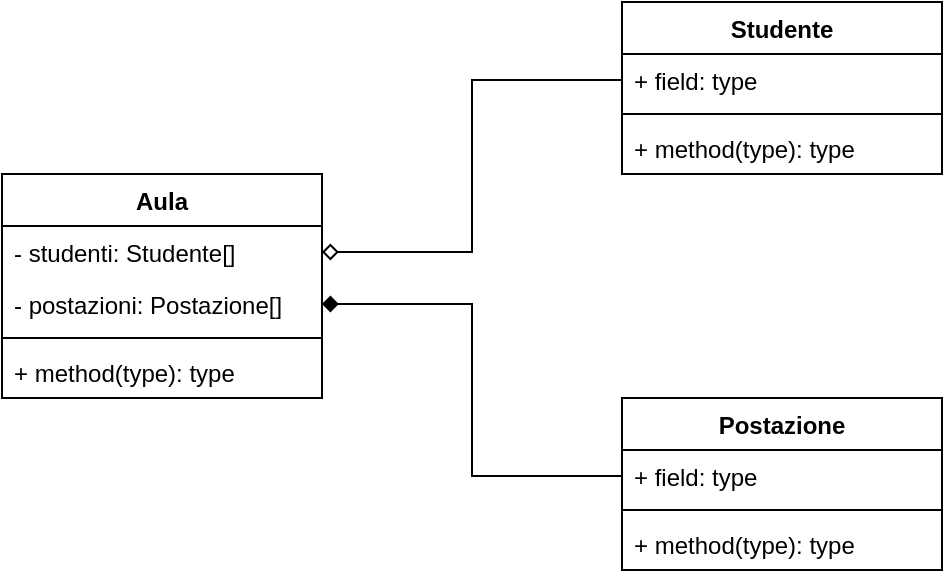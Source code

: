 <mxfile version="26.2.12" pages="6">
  <diagram name="Pagina-1" id="8StjVtdOtBnM0xzCurvH">
    <mxGraphModel dx="1039" dy="565" grid="1" gridSize="10" guides="1" tooltips="1" connect="1" arrows="1" fold="1" page="1" pageScale="1" pageWidth="1169" pageHeight="827" math="0" shadow="0">
      <root>
        <mxCell id="0" />
        <mxCell id="1" parent="0" />
        <mxCell id="xFqzLpG-9KatyzpJodYb-1" value="Aula" style="swimlane;fontStyle=1;align=center;verticalAlign=top;childLayout=stackLayout;horizontal=1;startSize=26;horizontalStack=0;resizeParent=1;resizeParentMax=0;resizeLast=0;collapsible=1;marginBottom=0;whiteSpace=wrap;html=1;" vertex="1" parent="1">
          <mxGeometry x="300" y="246" width="160" height="112" as="geometry" />
        </mxCell>
        <mxCell id="xFqzLpG-9KatyzpJodYb-2" value="- studenti: Studente[]" style="text;strokeColor=none;fillColor=none;align=left;verticalAlign=top;spacingLeft=4;spacingRight=4;overflow=hidden;rotatable=0;points=[[0,0.5],[1,0.5]];portConstraint=eastwest;whiteSpace=wrap;html=1;" vertex="1" parent="xFqzLpG-9KatyzpJodYb-1">
          <mxGeometry y="26" width="160" height="26" as="geometry" />
        </mxCell>
        <mxCell id="xFqzLpG-9KatyzpJodYb-5" value="- postazioni: Postazione[]" style="text;strokeColor=none;fillColor=none;align=left;verticalAlign=top;spacingLeft=4;spacingRight=4;overflow=hidden;rotatable=0;points=[[0,0.5],[1,0.5]];portConstraint=eastwest;whiteSpace=wrap;html=1;" vertex="1" parent="xFqzLpG-9KatyzpJodYb-1">
          <mxGeometry y="52" width="160" height="26" as="geometry" />
        </mxCell>
        <mxCell id="xFqzLpG-9KatyzpJodYb-3" value="" style="line;strokeWidth=1;fillColor=none;align=left;verticalAlign=middle;spacingTop=-1;spacingLeft=3;spacingRight=3;rotatable=0;labelPosition=right;points=[];portConstraint=eastwest;strokeColor=inherit;" vertex="1" parent="xFqzLpG-9KatyzpJodYb-1">
          <mxGeometry y="78" width="160" height="8" as="geometry" />
        </mxCell>
        <mxCell id="xFqzLpG-9KatyzpJodYb-4" value="+ method(type): type" style="text;strokeColor=none;fillColor=none;align=left;verticalAlign=top;spacingLeft=4;spacingRight=4;overflow=hidden;rotatable=0;points=[[0,0.5],[1,0.5]];portConstraint=eastwest;whiteSpace=wrap;html=1;" vertex="1" parent="xFqzLpG-9KatyzpJodYb-1">
          <mxGeometry y="86" width="160" height="26" as="geometry" />
        </mxCell>
        <mxCell id="xFqzLpG-9KatyzpJodYb-6" value="Studente" style="swimlane;fontStyle=1;align=center;verticalAlign=top;childLayout=stackLayout;horizontal=1;startSize=26;horizontalStack=0;resizeParent=1;resizeParentMax=0;resizeLast=0;collapsible=1;marginBottom=0;whiteSpace=wrap;html=1;" vertex="1" parent="1">
          <mxGeometry x="610" y="160" width="160" height="86" as="geometry" />
        </mxCell>
        <mxCell id="xFqzLpG-9KatyzpJodYb-7" value="+ field: type" style="text;strokeColor=none;fillColor=none;align=left;verticalAlign=top;spacingLeft=4;spacingRight=4;overflow=hidden;rotatable=0;points=[[0,0.5],[1,0.5]];portConstraint=eastwest;whiteSpace=wrap;html=1;" vertex="1" parent="xFqzLpG-9KatyzpJodYb-6">
          <mxGeometry y="26" width="160" height="26" as="geometry" />
        </mxCell>
        <mxCell id="xFqzLpG-9KatyzpJodYb-8" value="" style="line;strokeWidth=1;fillColor=none;align=left;verticalAlign=middle;spacingTop=-1;spacingLeft=3;spacingRight=3;rotatable=0;labelPosition=right;points=[];portConstraint=eastwest;strokeColor=inherit;" vertex="1" parent="xFqzLpG-9KatyzpJodYb-6">
          <mxGeometry y="52" width="160" height="8" as="geometry" />
        </mxCell>
        <mxCell id="xFqzLpG-9KatyzpJodYb-9" value="+ method(type): type" style="text;strokeColor=none;fillColor=none;align=left;verticalAlign=top;spacingLeft=4;spacingRight=4;overflow=hidden;rotatable=0;points=[[0,0.5],[1,0.5]];portConstraint=eastwest;whiteSpace=wrap;html=1;" vertex="1" parent="xFqzLpG-9KatyzpJodYb-6">
          <mxGeometry y="60" width="160" height="26" as="geometry" />
        </mxCell>
        <mxCell id="xFqzLpG-9KatyzpJodYb-10" value="Postazione" style="swimlane;fontStyle=1;align=center;verticalAlign=top;childLayout=stackLayout;horizontal=1;startSize=26;horizontalStack=0;resizeParent=1;resizeParentMax=0;resizeLast=0;collapsible=1;marginBottom=0;whiteSpace=wrap;html=1;" vertex="1" parent="1">
          <mxGeometry x="610" y="358" width="160" height="86" as="geometry" />
        </mxCell>
        <mxCell id="xFqzLpG-9KatyzpJodYb-11" value="+ field: type" style="text;strokeColor=none;fillColor=none;align=left;verticalAlign=top;spacingLeft=4;spacingRight=4;overflow=hidden;rotatable=0;points=[[0,0.5],[1,0.5]];portConstraint=eastwest;whiteSpace=wrap;html=1;" vertex="1" parent="xFqzLpG-9KatyzpJodYb-10">
          <mxGeometry y="26" width="160" height="26" as="geometry" />
        </mxCell>
        <mxCell id="xFqzLpG-9KatyzpJodYb-12" value="" style="line;strokeWidth=1;fillColor=none;align=left;verticalAlign=middle;spacingTop=-1;spacingLeft=3;spacingRight=3;rotatable=0;labelPosition=right;points=[];portConstraint=eastwest;strokeColor=inherit;" vertex="1" parent="xFqzLpG-9KatyzpJodYb-10">
          <mxGeometry y="52" width="160" height="8" as="geometry" />
        </mxCell>
        <mxCell id="xFqzLpG-9KatyzpJodYb-13" value="+ method(type): type" style="text;strokeColor=none;fillColor=none;align=left;verticalAlign=top;spacingLeft=4;spacingRight=4;overflow=hidden;rotatable=0;points=[[0,0.5],[1,0.5]];portConstraint=eastwest;whiteSpace=wrap;html=1;" vertex="1" parent="xFqzLpG-9KatyzpJodYb-10">
          <mxGeometry y="60" width="160" height="26" as="geometry" />
        </mxCell>
        <mxCell id="xFqzLpG-9KatyzpJodYb-14" style="edgeStyle=orthogonalEdgeStyle;rounded=0;orthogonalLoop=1;jettySize=auto;html=1;exitX=0;exitY=0.5;exitDx=0;exitDy=0;entryX=1;entryY=0.5;entryDx=0;entryDy=0;endArrow=diamond;endFill=0;" edge="1" parent="1" source="xFqzLpG-9KatyzpJodYb-7" target="xFqzLpG-9KatyzpJodYb-2">
          <mxGeometry relative="1" as="geometry" />
        </mxCell>
        <mxCell id="xFqzLpG-9KatyzpJodYb-15" style="edgeStyle=orthogonalEdgeStyle;rounded=0;orthogonalLoop=1;jettySize=auto;html=1;exitX=0;exitY=0.5;exitDx=0;exitDy=0;entryX=1;entryY=0.5;entryDx=0;entryDy=0;endArrow=diamond;endFill=1;" edge="1" parent="1" source="xFqzLpG-9KatyzpJodYb-11" target="xFqzLpG-9KatyzpJodYb-5">
          <mxGeometry relative="1" as="geometry" />
        </mxCell>
      </root>
    </mxGraphModel>
  </diagram>
  <diagram id="tG7rgkXjLjeCxxTmnmHV" name="Pagina-2">
    <mxGraphModel dx="1007" dy="577" grid="1" gridSize="10" guides="1" tooltips="1" connect="1" arrows="1" fold="1" page="1" pageScale="1" pageWidth="1169" pageHeight="827" math="0" shadow="0">
      <root>
        <mxCell id="0" />
        <mxCell id="1" parent="0" />
        <mxCell id="5AaJGc5fB650XKd6jIsD-1" value="db" style="shape=cylinder3;whiteSpace=wrap;html=1;boundedLbl=1;backgroundOutline=1;size=15;" vertex="1" parent="1">
          <mxGeometry x="150" y="50" width="60" height="80" as="geometry" />
        </mxCell>
        <mxCell id="5AaJGc5fB650XKd6jIsD-2" value="libri" style="shape=table;startSize=30;container=1;collapsible=1;childLayout=tableLayout;fixedRows=1;rowLines=0;fontStyle=1;align=center;resizeLast=1;html=1;" vertex="1" parent="1">
          <mxGeometry x="90" y="190" width="180" height="150" as="geometry" />
        </mxCell>
        <mxCell id="5AaJGc5fB650XKd6jIsD-3" value="" style="shape=tableRow;horizontal=0;startSize=0;swimlaneHead=0;swimlaneBody=0;fillColor=none;collapsible=0;dropTarget=0;points=[[0,0.5],[1,0.5]];portConstraint=eastwest;top=0;left=0;right=0;bottom=1;" vertex="1" parent="5AaJGc5fB650XKd6jIsD-2">
          <mxGeometry y="30" width="180" height="30" as="geometry" />
        </mxCell>
        <mxCell id="5AaJGc5fB650XKd6jIsD-4" value="PK" style="shape=partialRectangle;connectable=0;fillColor=none;top=0;left=0;bottom=0;right=0;fontStyle=1;overflow=hidden;whiteSpace=wrap;html=1;" vertex="1" parent="5AaJGc5fB650XKd6jIsD-3">
          <mxGeometry width="30" height="30" as="geometry">
            <mxRectangle width="30" height="30" as="alternateBounds" />
          </mxGeometry>
        </mxCell>
        <mxCell id="5AaJGc5fB650XKd6jIsD-5" value="id" style="shape=partialRectangle;connectable=0;fillColor=none;top=0;left=0;bottom=0;right=0;align=left;spacingLeft=6;fontStyle=5;overflow=hidden;whiteSpace=wrap;html=1;" vertex="1" parent="5AaJGc5fB650XKd6jIsD-3">
          <mxGeometry x="30" width="150" height="30" as="geometry">
            <mxRectangle width="150" height="30" as="alternateBounds" />
          </mxGeometry>
        </mxCell>
        <mxCell id="5AaJGc5fB650XKd6jIsD-6" value="" style="shape=tableRow;horizontal=0;startSize=0;swimlaneHead=0;swimlaneBody=0;fillColor=none;collapsible=0;dropTarget=0;points=[[0,0.5],[1,0.5]];portConstraint=eastwest;top=0;left=0;right=0;bottom=0;" vertex="1" parent="5AaJGc5fB650XKd6jIsD-2">
          <mxGeometry y="60" width="180" height="30" as="geometry" />
        </mxCell>
        <mxCell id="5AaJGc5fB650XKd6jIsD-7" value="" style="shape=partialRectangle;connectable=0;fillColor=none;top=0;left=0;bottom=0;right=0;editable=1;overflow=hidden;whiteSpace=wrap;html=1;" vertex="1" parent="5AaJGc5fB650XKd6jIsD-6">
          <mxGeometry width="30" height="30" as="geometry">
            <mxRectangle width="30" height="30" as="alternateBounds" />
          </mxGeometry>
        </mxCell>
        <mxCell id="5AaJGc5fB650XKd6jIsD-8" value="titolo" style="shape=partialRectangle;connectable=0;fillColor=none;top=0;left=0;bottom=0;right=0;align=left;spacingLeft=6;overflow=hidden;whiteSpace=wrap;html=1;" vertex="1" parent="5AaJGc5fB650XKd6jIsD-6">
          <mxGeometry x="30" width="150" height="30" as="geometry">
            <mxRectangle width="150" height="30" as="alternateBounds" />
          </mxGeometry>
        </mxCell>
        <mxCell id="5AaJGc5fB650XKd6jIsD-9" value="" style="shape=tableRow;horizontal=0;startSize=0;swimlaneHead=0;swimlaneBody=0;fillColor=none;collapsible=0;dropTarget=0;points=[[0,0.5],[1,0.5]];portConstraint=eastwest;top=0;left=0;right=0;bottom=0;" vertex="1" parent="5AaJGc5fB650XKd6jIsD-2">
          <mxGeometry y="90" width="180" height="30" as="geometry" />
        </mxCell>
        <mxCell id="5AaJGc5fB650XKd6jIsD-10" value="" style="shape=partialRectangle;connectable=0;fillColor=none;top=0;left=0;bottom=0;right=0;editable=1;overflow=hidden;whiteSpace=wrap;html=1;" vertex="1" parent="5AaJGc5fB650XKd6jIsD-9">
          <mxGeometry width="30" height="30" as="geometry">
            <mxRectangle width="30" height="30" as="alternateBounds" />
          </mxGeometry>
        </mxCell>
        <mxCell id="5AaJGc5fB650XKd6jIsD-11" value="pagine" style="shape=partialRectangle;connectable=0;fillColor=none;top=0;left=0;bottom=0;right=0;align=left;spacingLeft=6;overflow=hidden;whiteSpace=wrap;html=1;" vertex="1" parent="5AaJGc5fB650XKd6jIsD-9">
          <mxGeometry x="30" width="150" height="30" as="geometry">
            <mxRectangle width="150" height="30" as="alternateBounds" />
          </mxGeometry>
        </mxCell>
        <mxCell id="5AaJGc5fB650XKd6jIsD-12" value="" style="shape=tableRow;horizontal=0;startSize=0;swimlaneHead=0;swimlaneBody=0;fillColor=none;collapsible=0;dropTarget=0;points=[[0,0.5],[1,0.5]];portConstraint=eastwest;top=0;left=0;right=0;bottom=0;" vertex="1" parent="5AaJGc5fB650XKd6jIsD-2">
          <mxGeometry y="120" width="180" height="30" as="geometry" />
        </mxCell>
        <mxCell id="5AaJGc5fB650XKd6jIsD-13" value="" style="shape=partialRectangle;connectable=0;fillColor=none;top=0;left=0;bottom=0;right=0;editable=1;overflow=hidden;whiteSpace=wrap;html=1;" vertex="1" parent="5AaJGc5fB650XKd6jIsD-12">
          <mxGeometry width="30" height="30" as="geometry">
            <mxRectangle width="30" height="30" as="alternateBounds" />
          </mxGeometry>
        </mxCell>
        <mxCell id="5AaJGc5fB650XKd6jIsD-14" value="prezzo" style="shape=partialRectangle;connectable=0;fillColor=none;top=0;left=0;bottom=0;right=0;align=left;spacingLeft=6;overflow=hidden;whiteSpace=wrap;html=1;" vertex="1" parent="5AaJGc5fB650XKd6jIsD-12">
          <mxGeometry x="30" width="150" height="30" as="geometry">
            <mxRectangle width="150" height="30" as="alternateBounds" />
          </mxGeometry>
        </mxCell>
        <mxCell id="5AaJGc5fB650XKd6jIsD-15" value="" style="endArrow=none;dashed=1;html=1;dashPattern=1 3;strokeWidth=2;rounded=0;" edge="1" parent="1">
          <mxGeometry width="50" height="50" relative="1" as="geometry">
            <mxPoint x="320" y="480" as="sourcePoint" />
            <mxPoint x="320" y="20" as="targetPoint" />
          </mxGeometry>
        </mxCell>
        <mxCell id="5AaJGc5fB650XKd6jIsD-16" value="localhost" style="text;strokeColor=none;fillColor=none;html=1;fontSize=24;fontStyle=1;verticalAlign=middle;align=center;" vertex="1" parent="1">
          <mxGeometry x="270" y="500" width="100" height="40" as="geometry" />
        </mxCell>
        <mxCell id="5AaJGc5fB650XKd6jIsD-17" value="3306" style="text;strokeColor=none;fillColor=none;html=1;fontSize=24;fontStyle=1;verticalAlign=middle;align=center;" vertex="1" parent="1">
          <mxGeometry x="130" y="400" width="100" height="40" as="geometry" />
        </mxCell>
        <mxCell id="5AaJGc5fB650XKd6jIsD-18" value="" style="image;aspect=fixed;perimeter=ellipsePerimeter;html=1;align=center;shadow=0;dashed=0;spacingTop=3;image=img/lib/active_directory/generic_server.svg;" vertex="1" parent="1">
          <mxGeometry x="270" y="550" width="106.4" height="190" as="geometry" />
        </mxCell>
        <mxCell id="5AaJGc5fB650XKd6jIsD-19" value="8080" style="text;strokeColor=none;fillColor=none;html=1;fontSize=24;fontStyle=1;verticalAlign=middle;align=center;" vertex="1" parent="1">
          <mxGeometry x="390" y="400" width="100" height="40" as="geometry" />
        </mxCell>
        <mxCell id="5AaJGc5fB650XKd6jIsD-20" value="model" style="shape=folder;fontStyle=1;spacingTop=10;tabWidth=40;tabHeight=14;tabPosition=left;html=1;whiteSpace=wrap;" vertex="1" parent="1">
          <mxGeometry x="405" y="70" width="70" height="50" as="geometry" />
        </mxCell>
        <mxCell id="5AaJGc5fB650XKd6jIsD-21" value="Libro" style="swimlane;fontStyle=1;align=center;verticalAlign=top;childLayout=stackLayout;horizontal=1;startSize=26;horizontalStack=0;resizeParent=1;resizeParentMax=0;resizeLast=0;collapsible=1;marginBottom=0;whiteSpace=wrap;html=1;" vertex="1" parent="1">
          <mxGeometry x="360" y="190" width="160" height="180" as="geometry" />
        </mxCell>
        <mxCell id="5AaJGc5fB650XKd6jIsD-22" value="- id: int" style="text;strokeColor=none;fillColor=none;align=left;verticalAlign=top;spacingLeft=4;spacingRight=4;overflow=hidden;rotatable=0;points=[[0,0.5],[1,0.5]];portConstraint=eastwest;whiteSpace=wrap;html=1;" vertex="1" parent="5AaJGc5fB650XKd6jIsD-21">
          <mxGeometry y="26" width="160" height="26" as="geometry" />
        </mxCell>
        <mxCell id="5AaJGc5fB650XKd6jIsD-27" value="- titolo: String" style="text;strokeColor=none;fillColor=none;align=left;verticalAlign=top;spacingLeft=4;spacingRight=4;overflow=hidden;rotatable=0;points=[[0,0.5],[1,0.5]];portConstraint=eastwest;whiteSpace=wrap;html=1;" vertex="1" parent="5AaJGc5fB650XKd6jIsD-21">
          <mxGeometry y="52" width="160" height="26" as="geometry" />
        </mxCell>
        <mxCell id="5AaJGc5fB650XKd6jIsD-26" value="- pagine: int" style="text;strokeColor=none;fillColor=none;align=left;verticalAlign=top;spacingLeft=4;spacingRight=4;overflow=hidden;rotatable=0;points=[[0,0.5],[1,0.5]];portConstraint=eastwest;whiteSpace=wrap;html=1;" vertex="1" parent="5AaJGc5fB650XKd6jIsD-21">
          <mxGeometry y="78" width="160" height="26" as="geometry" />
        </mxCell>
        <mxCell id="5AaJGc5fB650XKd6jIsD-25" value="- prezzo: double" style="text;strokeColor=none;fillColor=none;align=left;verticalAlign=top;spacingLeft=4;spacingRight=4;overflow=hidden;rotatable=0;points=[[0,0.5],[1,0.5]];portConstraint=eastwest;whiteSpace=wrap;html=1;" vertex="1" parent="5AaJGc5fB650XKd6jIsD-21">
          <mxGeometry y="104" width="160" height="26" as="geometry" />
        </mxCell>
        <mxCell id="5AaJGc5fB650XKd6jIsD-23" value="" style="line;strokeWidth=1;fillColor=none;align=left;verticalAlign=middle;spacingTop=-1;spacingLeft=3;spacingRight=3;rotatable=0;labelPosition=right;points=[];portConstraint=eastwest;strokeColor=inherit;" vertex="1" parent="5AaJGc5fB650XKd6jIsD-21">
          <mxGeometry y="130" width="160" height="8" as="geometry" />
        </mxCell>
        <mxCell id="5AaJGc5fB650XKd6jIsD-24" value="costruttore, getters, setters, toString" style="text;strokeColor=none;fillColor=none;align=left;verticalAlign=top;spacingLeft=4;spacingRight=4;overflow=hidden;rotatable=0;points=[[0,0.5],[1,0.5]];portConstraint=eastwest;whiteSpace=wrap;html=1;" vertex="1" parent="5AaJGc5fB650XKd6jIsD-21">
          <mxGeometry y="138" width="160" height="42" as="geometry" />
        </mxCell>
        <mxCell id="5AaJGc5fB650XKd6jIsD-28" value="Ripiano" style="swimlane;fontStyle=1;align=center;verticalAlign=top;childLayout=stackLayout;horizontal=1;startSize=26;horizontalStack=0;resizeParent=1;resizeParentMax=0;resizeLast=0;collapsible=1;marginBottom=0;whiteSpace=wrap;html=1;" vertex="1" parent="1">
          <mxGeometry x="640" y="170" width="160" height="216" as="geometry" />
        </mxCell>
        <mxCell id="5AaJGc5fB650XKd6jIsD-48" value="- nome: String" style="text;strokeColor=none;fillColor=none;align=left;verticalAlign=top;spacingLeft=4;spacingRight=4;overflow=hidden;rotatable=0;points=[[0,0.5],[1,0.5]];portConstraint=eastwest;whiteSpace=wrap;html=1;" vertex="1" parent="5AaJGc5fB650XKd6jIsD-28">
          <mxGeometry y="26" width="160" height="26" as="geometry" />
        </mxCell>
        <mxCell id="5AaJGc5fB650XKd6jIsD-29" value="- libri: List&amp;lt;Libro&amp;gt;" style="text;strokeColor=none;fillColor=none;align=left;verticalAlign=top;spacingLeft=4;spacingRight=4;overflow=hidden;rotatable=0;points=[[0,0.5],[1,0.5]];portConstraint=eastwest;whiteSpace=wrap;html=1;" vertex="1" parent="5AaJGc5fB650XKd6jIsD-28">
          <mxGeometry y="52" width="160" height="26" as="geometry" />
        </mxCell>
        <mxCell id="5AaJGc5fB650XKd6jIsD-30" value="" style="line;strokeWidth=1;fillColor=none;align=left;verticalAlign=middle;spacingTop=-1;spacingLeft=3;spacingRight=3;rotatable=0;labelPosition=right;points=[];portConstraint=eastwest;strokeColor=inherit;" vertex="1" parent="5AaJGc5fB650XKd6jIsD-28">
          <mxGeometry y="78" width="160" height="8" as="geometry" />
        </mxCell>
        <mxCell id="5AaJGc5fB650XKd6jIsD-31" value="+ addLibro(Libro): Libro" style="text;strokeColor=none;fillColor=none;align=left;verticalAlign=top;spacingLeft=4;spacingRight=4;overflow=hidden;rotatable=0;points=[[0,0.5],[1,0.5]];portConstraint=eastwest;whiteSpace=wrap;html=1;" vertex="1" parent="5AaJGc5fB650XKd6jIsD-28">
          <mxGeometry y="86" width="160" height="26" as="geometry" />
        </mxCell>
        <mxCell id="5AaJGc5fB650XKd6jIsD-32" value="+ getLibroById(int): Libro" style="text;strokeColor=none;fillColor=none;align=left;verticalAlign=top;spacingLeft=4;spacingRight=4;overflow=hidden;rotatable=0;points=[[0,0.5],[1,0.5]];portConstraint=eastwest;whiteSpace=wrap;html=1;" vertex="1" parent="5AaJGc5fB650XKd6jIsD-28">
          <mxGeometry y="112" width="160" height="26" as="geometry" />
        </mxCell>
        <mxCell id="5AaJGc5fB650XKd6jIsD-33" value="+ getLibri(): List&amp;lt;Libro&amp;gt;" style="text;strokeColor=none;fillColor=none;align=left;verticalAlign=top;spacingLeft=4;spacingRight=4;overflow=hidden;rotatable=0;points=[[0,0.5],[1,0.5]];portConstraint=eastwest;whiteSpace=wrap;html=1;" vertex="1" parent="5AaJGc5fB650XKd6jIsD-28">
          <mxGeometry y="138" width="160" height="26" as="geometry" />
        </mxCell>
        <mxCell id="5AaJGc5fB650XKd6jIsD-34" value="+ updLibro(Libro): Libro" style="text;strokeColor=none;fillColor=none;align=left;verticalAlign=top;spacingLeft=4;spacingRight=4;overflow=hidden;rotatable=0;points=[[0,0.5],[1,0.5]];portConstraint=eastwest;whiteSpace=wrap;html=1;" vertex="1" parent="5AaJGc5fB650XKd6jIsD-28">
          <mxGeometry y="164" width="160" height="26" as="geometry" />
        </mxCell>
        <mxCell id="5AaJGc5fB650XKd6jIsD-35" value="+ delLibro(int): void" style="text;strokeColor=none;fillColor=none;align=left;verticalAlign=top;spacingLeft=4;spacingRight=4;overflow=hidden;rotatable=0;points=[[0,0.5],[1,0.5]];portConstraint=eastwest;whiteSpace=wrap;html=1;" vertex="1" parent="5AaJGc5fB650XKd6jIsD-28">
          <mxGeometry y="190" width="160" height="26" as="geometry" />
        </mxCell>
        <mxCell id="5AaJGc5fB650XKd6jIsD-36" value="1" style="endArrow=open;html=1;endSize=12;startArrow=diamondThin;startSize=14;startFill=0;edgeStyle=orthogonalEdgeStyle;align=left;verticalAlign=bottom;rounded=0;" edge="1" parent="1" source="5AaJGc5fB650XKd6jIsD-28" target="5AaJGc5fB650XKd6jIsD-21">
          <mxGeometry x="-1" y="3" relative="1" as="geometry">
            <mxPoint x="450" y="290" as="sourcePoint" />
            <mxPoint x="610" y="290" as="targetPoint" />
          </mxGeometry>
        </mxCell>
        <mxCell id="5AaJGc5fB650XKd6jIsD-37" value="Scaffale" style="swimlane;fontStyle=1;align=center;verticalAlign=top;childLayout=stackLayout;horizontal=1;startSize=26;horizontalStack=0;resizeParent=1;resizeParentMax=0;resizeLast=0;collapsible=1;marginBottom=0;whiteSpace=wrap;html=1;" vertex="1" parent="1">
          <mxGeometry x="640" y="440" width="160" height="112" as="geometry" />
        </mxCell>
        <mxCell id="5AaJGc5fB650XKd6jIsD-49" value="- nome: String" style="text;strokeColor=none;fillColor=none;align=left;verticalAlign=top;spacingLeft=4;spacingRight=4;overflow=hidden;rotatable=0;points=[[0,0.5],[1,0.5]];portConstraint=eastwest;whiteSpace=wrap;html=1;" vertex="1" parent="5AaJGc5fB650XKd6jIsD-37">
          <mxGeometry y="26" width="160" height="26" as="geometry" />
        </mxCell>
        <mxCell id="5AaJGc5fB650XKd6jIsD-38" value="- ripiani: List&amp;lt;Ripiano&amp;gt;" style="text;strokeColor=none;fillColor=none;align=left;verticalAlign=top;spacingLeft=4;spacingRight=4;overflow=hidden;rotatable=0;points=[[0,0.5],[1,0.5]];portConstraint=eastwest;whiteSpace=wrap;html=1;" vertex="1" parent="5AaJGc5fB650XKd6jIsD-37">
          <mxGeometry y="52" width="160" height="26" as="geometry" />
        </mxCell>
        <mxCell id="5AaJGc5fB650XKd6jIsD-39" value="" style="line;strokeWidth=1;fillColor=none;align=left;verticalAlign=middle;spacingTop=-1;spacingLeft=3;spacingRight=3;rotatable=0;labelPosition=right;points=[];portConstraint=eastwest;strokeColor=inherit;" vertex="1" parent="5AaJGc5fB650XKd6jIsD-37">
          <mxGeometry y="78" width="160" height="8" as="geometry" />
        </mxCell>
        <mxCell id="5AaJGc5fB650XKd6jIsD-40" value="+ method(type): type" style="text;strokeColor=none;fillColor=none;align=left;verticalAlign=top;spacingLeft=4;spacingRight=4;overflow=hidden;rotatable=0;points=[[0,0.5],[1,0.5]];portConstraint=eastwest;whiteSpace=wrap;html=1;" vertex="1" parent="5AaJGc5fB650XKd6jIsD-37">
          <mxGeometry y="86" width="160" height="26" as="geometry" />
        </mxCell>
        <mxCell id="5AaJGc5fB650XKd6jIsD-41" value="1" style="endArrow=open;html=1;endSize=12;startArrow=diamondThin;startSize=14;startFill=0;edgeStyle=orthogonalEdgeStyle;align=left;verticalAlign=bottom;rounded=0;entryX=0.473;entryY=0.047;entryDx=0;entryDy=0;entryPerimeter=0;" edge="1" parent="1" source="5AaJGc5fB650XKd6jIsD-28" target="5AaJGc5fB650XKd6jIsD-37">
          <mxGeometry x="-1" y="3" relative="1" as="geometry">
            <mxPoint x="840" y="369" as="sourcePoint" />
            <mxPoint x="910" y="454" as="targetPoint" />
          </mxGeometry>
        </mxCell>
        <mxCell id="5AaJGc5fB650XKd6jIsD-42" value="service" style="shape=folder;fontStyle=1;spacingTop=10;tabWidth=40;tabHeight=14;tabPosition=left;html=1;whiteSpace=wrap;" vertex="1" parent="1">
          <mxGeometry x="670" y="70" width="70" height="50" as="geometry" />
        </mxCell>
        <mxCell id="5AaJGc5fB650XKd6jIsD-43" value="presentation" style="shape=folder;fontStyle=1;spacingTop=10;tabWidth=40;tabHeight=14;tabPosition=left;html=1;whiteSpace=wrap;" vertex="1" parent="1">
          <mxGeometry x="910" y="70" width="90" height="50" as="geometry" />
        </mxCell>
        <mxCell id="5AaJGc5fB650XKd6jIsD-44" value="BibliotecaDemo" style="swimlane;fontStyle=1;align=center;verticalAlign=top;childLayout=stackLayout;horizontal=1;startSize=26;horizontalStack=0;resizeParent=1;resizeParentMax=0;resizeLast=0;collapsible=1;marginBottom=0;whiteSpace=wrap;html=1;" vertex="1" parent="1">
          <mxGeometry x="875" y="170" width="160" height="60" as="geometry" />
        </mxCell>
        <mxCell id="5AaJGc5fB650XKd6jIsD-46" value="" style="line;strokeWidth=1;fillColor=none;align=left;verticalAlign=middle;spacingTop=-1;spacingLeft=3;spacingRight=3;rotatable=0;labelPosition=right;points=[];portConstraint=eastwest;strokeColor=inherit;" vertex="1" parent="5AaJGc5fB650XKd6jIsD-44">
          <mxGeometry y="26" width="160" height="8" as="geometry" />
        </mxCell>
        <mxCell id="5AaJGc5fB650XKd6jIsD-47" value="+ main()" style="text;strokeColor=none;fillColor=none;align=left;verticalAlign=top;spacingLeft=4;spacingRight=4;overflow=hidden;rotatable=0;points=[[0,0.5],[1,0.5]];portConstraint=eastwest;whiteSpace=wrap;html=1;" vertex="1" parent="5AaJGc5fB650XKd6jIsD-44">
          <mxGeometry y="34" width="160" height="26" as="geometry" />
        </mxCell>
        <mxCell id="5AaJGc5fB650XKd6jIsD-50" value="test" style="shape=folder;fontStyle=1;spacingTop=10;tabWidth=40;tabHeight=14;tabPosition=left;html=1;whiteSpace=wrap;" vertex="1" parent="1">
          <mxGeometry x="920" y="320" width="90" height="50" as="geometry" />
        </mxCell>
        <mxCell id="5AaJGc5fB650XKd6jIsD-51" value="LibroTest" style="swimlane;fontStyle=1;align=center;verticalAlign=top;childLayout=stackLayout;horizontal=1;startSize=26;horizontalStack=0;resizeParent=1;resizeParentMax=0;resizeLast=0;collapsible=1;marginBottom=0;whiteSpace=wrap;html=1;" vertex="1" parent="1">
          <mxGeometry x="885" y="386" width="160" height="42" as="geometry" />
        </mxCell>
        <mxCell id="5AaJGc5fB650XKd6jIsD-52" value="" style="line;strokeWidth=1;fillColor=none;align=left;verticalAlign=middle;spacingTop=-1;spacingLeft=3;spacingRight=3;rotatable=0;labelPosition=right;points=[];portConstraint=eastwest;strokeColor=inherit;" vertex="1" parent="5AaJGc5fB650XKd6jIsD-51">
          <mxGeometry y="26" width="160" height="8" as="geometry" />
        </mxCell>
        <mxCell id="5AaJGc5fB650XKd6jIsD-57" value="" style="line;strokeWidth=1;fillColor=none;align=left;verticalAlign=middle;spacingTop=-1;spacingLeft=3;spacingRight=3;rotatable=0;labelPosition=right;points=[];portConstraint=eastwest;strokeColor=inherit;" vertex="1" parent="5AaJGc5fB650XKd6jIsD-51">
          <mxGeometry y="34" width="160" height="8" as="geometry" />
        </mxCell>
        <mxCell id="5AaJGc5fB650XKd6jIsD-54" value="RipianoTest" style="swimlane;fontStyle=1;align=center;verticalAlign=top;childLayout=stackLayout;horizontal=1;startSize=26;horizontalStack=0;resizeParent=1;resizeParentMax=0;resizeLast=0;collapsible=1;marginBottom=0;whiteSpace=wrap;html=1;" vertex="1" parent="1">
          <mxGeometry x="885" y="430" width="160" height="34" as="geometry" />
        </mxCell>
        <mxCell id="5AaJGc5fB650XKd6jIsD-55" value="" style="line;strokeWidth=1;fillColor=none;align=left;verticalAlign=middle;spacingTop=-1;spacingLeft=3;spacingRight=3;rotatable=0;labelPosition=right;points=[];portConstraint=eastwest;strokeColor=inherit;" vertex="1" parent="5AaJGc5fB650XKd6jIsD-54">
          <mxGeometry y="26" width="160" height="8" as="geometry" />
        </mxCell>
        <mxCell id="5AaJGc5fB650XKd6jIsD-58" value="ScaffaleTest" style="swimlane;fontStyle=1;align=center;verticalAlign=top;childLayout=stackLayout;horizontal=1;startSize=26;horizontalStack=0;resizeParent=1;resizeParentMax=0;resizeLast=0;collapsible=1;marginBottom=0;whiteSpace=wrap;html=1;" vertex="1" parent="1">
          <mxGeometry x="885" y="470" width="160" height="34" as="geometry" />
        </mxCell>
        <mxCell id="5AaJGc5fB650XKd6jIsD-59" value="" style="line;strokeWidth=1;fillColor=none;align=left;verticalAlign=middle;spacingTop=-1;spacingLeft=3;spacingRight=3;rotatable=0;labelPosition=right;points=[];portConstraint=eastwest;strokeColor=inherit;" vertex="1" parent="5AaJGc5fB650XKd6jIsD-58">
          <mxGeometry y="26" width="160" height="8" as="geometry" />
        </mxCell>
      </root>
    </mxGraphModel>
  </diagram>
  <diagram id="pvAsodHoEUw86otWoItc" name="Pagina-3">
    <mxGraphModel dx="1426" dy="784" grid="1" gridSize="10" guides="1" tooltips="1" connect="1" arrows="1" fold="1" page="1" pageScale="1" pageWidth="1169" pageHeight="827" math="0" shadow="0">
      <root>
        <mxCell id="0" />
        <mxCell id="1" parent="0" />
        <mxCell id="bgZ8cirn5jyvV0fQLB0K-14" value="modules" style="rounded=0;whiteSpace=wrap;html=1;fillColor=#f8cecc;strokeColor=#b85450;" parent="1" vertex="1">
          <mxGeometry x="220" y="500" width="580" height="140" as="geometry" />
        </mxCell>
        <mxCell id="bgZ8cirn5jyvV0fQLB0K-10" value="packages" style="rounded=0;whiteSpace=wrap;html=1;fillColor=#fff2cc;strokeColor=#d6b656;" parent="1" vertex="1">
          <mxGeometry x="290" y="590" width="430" height="40" as="geometry" />
        </mxCell>
        <mxCell id="bgZ8cirn5jyvV0fQLB0K-2" value="tipi&lt;div&gt;semplici&lt;/div&gt;" style="whiteSpace=wrap;html=1;aspect=fixed;fillColor=#f8cecc;strokeColor=#b85450;" parent="1" vertex="1">
          <mxGeometry x="220" y="650" width="60" height="60" as="geometry" />
        </mxCell>
        <mxCell id="bgZ8cirn5jyvV0fQLB0K-3" value="tipi reference" style="rounded=0;whiteSpace=wrap;html=1;fillColor=#d5e8d4;strokeColor=#82b366;" parent="1" vertex="1">
          <mxGeometry x="290" y="650" width="430" height="60" as="geometry" />
        </mxCell>
        <mxCell id="bgZ8cirn5jyvV0fQLB0K-4" value="8" style="text;strokeColor=none;fillColor=none;html=1;fontSize=24;fontStyle=1;verticalAlign=middle;align=center;" parent="1" vertex="1">
          <mxGeometry x="225" y="720" width="50" height="40" as="geometry" />
        </mxCell>
        <mxCell id="bgZ8cirn5jyvV0fQLB0K-5" value="class" style="text;strokeColor=#9673a6;fillColor=#e1d5e7;html=1;fontSize=24;fontStyle=1;verticalAlign=middle;align=center;" parent="1" vertex="1">
          <mxGeometry x="310" y="720" width="80" height="40" as="geometry" />
        </mxCell>
        <mxCell id="bgZ8cirn5jyvV0fQLB0K-6" value="interface" style="text;strokeColor=#9673a6;fillColor=#e1d5e7;html=1;fontSize=24;fontStyle=1;verticalAlign=middle;align=center;" parent="1" vertex="1">
          <mxGeometry x="400" y="720" width="120" height="40" as="geometry" />
        </mxCell>
        <mxCell id="bgZ8cirn5jyvV0fQLB0K-7" value="enum" style="text;strokeColor=#9673a6;fillColor=#e1d5e7;html=1;fontSize=24;fontStyle=1;verticalAlign=middle;align=center;" parent="1" vertex="1">
          <mxGeometry x="530" y="720" width="80" height="40" as="geometry" />
        </mxCell>
        <mxCell id="bgZ8cirn5jyvV0fQLB0K-8" value="array" style="text;strokeColor=#9673a6;fillColor=#e1d5e7;html=1;fontSize=24;fontStyle=1;verticalAlign=middle;align=center;" parent="1" vertex="1">
          <mxGeometry x="620" y="720" width="80" height="40" as="geometry" />
        </mxCell>
        <mxCell id="bgZ8cirn5jyvV0fQLB0K-9" value="null" style="text;strokeColor=#d79b00;fillColor=#ffe6cc;html=1;fontSize=24;fontStyle=1;verticalAlign=middle;align=center;" parent="1" vertex="1">
          <mxGeometry x="731" y="650" width="70" height="60" as="geometry" />
        </mxCell>
        <mxCell id="bgZ8cirn5jyvV0fQLB0K-11" value="java.lang" style="rounded=0;whiteSpace=wrap;html=1;fillColor=#fff2cc;strokeColor=#d6b656;" parent="1" vertex="1">
          <mxGeometry x="290" y="510" width="120" height="30" as="geometry" />
        </mxCell>
        <mxCell id="bgZ8cirn5jyvV0fQLB0K-12" value="java.util" style="rounded=0;whiteSpace=wrap;html=1;fillColor=#fff2cc;strokeColor=#d6b656;" parent="1" vertex="1">
          <mxGeometry x="420" y="510" width="120" height="30" as="geometry" />
        </mxCell>
        <mxCell id="bgZ8cirn5jyvV0fQLB0K-13" value="java.sql" style="rounded=0;whiteSpace=wrap;html=1;fillColor=#fff2cc;strokeColor=#d6b656;" parent="1" vertex="1">
          <mxGeometry x="550" y="510" width="120" height="30" as="geometry" />
        </mxCell>
        <mxCell id="bgZ8cirn5jyvV0fQLB0K-34" value="" style="edgeStyle=orthogonalEdgeStyle;rounded=0;orthogonalLoop=1;jettySize=auto;html=1;" parent="1" source="bgZ8cirn5jyvV0fQLB0K-15" target="bgZ8cirn5jyvV0fQLB0K-33" edge="1">
          <mxGeometry relative="1" as="geometry" />
        </mxCell>
        <mxCell id="bgZ8cirn5jyvV0fQLB0K-15" value="class" style="text;strokeColor=#82b366;fillColor=#d5e8d4;html=1;fontSize=24;fontStyle=1;verticalAlign=middle;align=center;" parent="1" vertex="1">
          <mxGeometry x="319" y="150" width="100" height="40" as="geometry" />
        </mxCell>
        <mxCell id="bgZ8cirn5jyvV0fQLB0K-16" value="objects" style="text;strokeColor=none;fillColor=none;html=1;fontSize=24;fontStyle=1;verticalAlign=middle;align=center;" parent="1" vertex="1">
          <mxGeometry x="891.5" y="150" width="100" height="40" as="geometry" />
        </mxCell>
        <mxCell id="bgZ8cirn5jyvV0fQLB0K-20" style="edgeStyle=orthogonalEdgeStyle;rounded=0;orthogonalLoop=1;jettySize=auto;html=1;exitX=1;exitY=0.5;exitDx=0;exitDy=0;" parent="1" source="bgZ8cirn5jyvV0fQLB0K-18" target="bgZ8cirn5jyvV0fQLB0K-16" edge="1">
          <mxGeometry relative="1" as="geometry" />
        </mxCell>
        <mxCell id="bgZ8cirn5jyvV0fQLB0K-18" value="costruttore" style="text;strokeColor=#6c8ebf;fillColor=#dae8fc;html=1;fontSize=24;fontStyle=1;verticalAlign=middle;align=center;" parent="1" vertex="1">
          <mxGeometry x="726.5" y="210" width="140" height="40" as="geometry" />
        </mxCell>
        <mxCell id="bgZ8cirn5jyvV0fQLB0K-21" value="proprietà" style="text;strokeColor=#b85450;fillColor=#f8cecc;html=1;fontSize=24;fontStyle=1;verticalAlign=middle;align=center;" parent="1" vertex="1">
          <mxGeometry x="499" y="110" width="115" height="40" as="geometry" />
        </mxCell>
        <mxCell id="bgZ8cirn5jyvV0fQLB0K-24" style="edgeStyle=orthogonalEdgeStyle;rounded=0;orthogonalLoop=1;jettySize=auto;html=1;exitX=1;exitY=0.5;exitDx=0;exitDy=0;entryX=0;entryY=0.5;entryDx=0;entryDy=0;" parent="1" source="bgZ8cirn5jyvV0fQLB0K-22" target="bgZ8cirn5jyvV0fQLB0K-18" edge="1">
          <mxGeometry relative="1" as="geometry" />
        </mxCell>
        <mxCell id="bgZ8cirn5jyvV0fQLB0K-22" value="metodi" style="text;strokeColor=#b85450;fillColor=#f8cecc;html=1;fontSize=24;fontStyle=1;verticalAlign=middle;align=center;" parent="1" vertex="1">
          <mxGeometry x="499" y="210" width="115" height="40" as="geometry" />
        </mxCell>
        <mxCell id="bgZ8cirn5jyvV0fQLB0K-25" value="astrazione" style="text;strokeColor=#3700CC;fillColor=#6a00ff;html=1;fontSize=24;fontStyle=1;verticalAlign=middle;align=center;fontColor=#ffffff;" parent="1" vertex="1">
          <mxGeometry x="80" y="40" width="210" height="40" as="geometry" />
        </mxCell>
        <mxCell id="bgZ8cirn5jyvV0fQLB0K-26" value="incapsulamento" style="text;strokeColor=#2D7600;fillColor=#60a917;html=1;fontSize=24;fontStyle=1;verticalAlign=middle;align=center;fontColor=#ffffff;" parent="1" vertex="1">
          <mxGeometry x="79" y="96" width="210" height="40" as="geometry" />
        </mxCell>
        <mxCell id="bgZ8cirn5jyvV0fQLB0K-27" value="private" style="text;html=1;align=center;verticalAlign=middle;whiteSpace=wrap;rounded=0;fillColor=#d80073;strokeColor=#A50040;fontColor=#ffffff;" parent="1" vertex="1">
          <mxGeometry x="429" y="115" width="60" height="30" as="geometry" />
        </mxCell>
        <mxCell id="bgZ8cirn5jyvV0fQLB0K-28" value="public" style="text;html=1;align=center;verticalAlign=middle;whiteSpace=wrap;rounded=0;fillColor=#d80073;strokeColor=#A50040;fontColor=#ffffff;" parent="1" vertex="1">
          <mxGeometry x="429" y="265" width="60" height="30" as="geometry" />
        </mxCell>
        <mxCell id="bgZ8cirn5jyvV0fQLB0K-29" value="protected" style="text;html=1;align=center;verticalAlign=middle;whiteSpace=wrap;rounded=0;fillColor=#d80073;strokeColor=#A50040;fontColor=#ffffff;" parent="1" vertex="1">
          <mxGeometry x="429" y="320" width="60" height="30" as="geometry" />
        </mxCell>
        <mxCell id="bgZ8cirn5jyvV0fQLB0K-30" value="package" style="text;html=1;align=center;verticalAlign=middle;whiteSpace=wrap;rounded=0;fillColor=#d80073;strokeColor=#A50040;fontColor=#ffffff;" parent="1" vertex="1">
          <mxGeometry x="429" y="215" width="60" height="30" as="geometry" />
        </mxCell>
        <mxCell id="bgZ8cirn5jyvV0fQLB0K-31" value="getters, setters" style="text;strokeColor=#6c8ebf;fillColor=#dae8fc;html=1;fontSize=24;fontStyle=1;verticalAlign=middle;align=center;" parent="1" vertex="1">
          <mxGeometry x="693" y="260" width="220" height="40" as="geometry" />
        </mxCell>
        <mxCell id="bgZ8cirn5jyvV0fQLB0K-32" value="ereditarietà" style="text;strokeColor=#6F0000;fillColor=#a20025;html=1;fontSize=24;fontStyle=1;verticalAlign=middle;align=center;fontColor=#ffffff;" parent="1" vertex="1">
          <mxGeometry x="79" y="150" width="210" height="40" as="geometry" />
        </mxCell>
        <mxCell id="bgZ8cirn5jyvV0fQLB0K-33" value="Object" style="text;strokeColor=#006EAF;fillColor=#1ba1e2;html=1;fontSize=24;fontStyle=1;verticalAlign=middle;align=center;fontColor=#ffffff;" parent="1" vertex="1">
          <mxGeometry x="319" y="40" width="100" height="40" as="geometry" />
        </mxCell>
        <mxCell id="bgZ8cirn5jyvV0fQLB0K-35" value="#" style="text;strokeColor=none;fillColor=none;html=1;fontSize=24;fontStyle=1;verticalAlign=middle;align=center;" parent="1" vertex="1">
          <mxGeometry x="399" y="320" width="40" height="40" as="geometry" />
        </mxCell>
        <mxCell id="bgZ8cirn5jyvV0fQLB0K-36" value="-" style="text;strokeColor=none;fillColor=none;html=1;fontSize=24;fontStyle=1;verticalAlign=middle;align=center;" parent="1" vertex="1">
          <mxGeometry x="399" y="110" width="40" height="40" as="geometry" />
        </mxCell>
        <mxCell id="bgZ8cirn5jyvV0fQLB0K-37" value="+" style="text;strokeColor=none;fillColor=none;html=1;fontSize=24;fontStyle=1;verticalAlign=middle;align=center;" parent="1" vertex="1">
          <mxGeometry x="399" y="260" width="40" height="40" as="geometry" />
        </mxCell>
        <mxCell id="bgZ8cirn5jyvV0fQLB0K-38" value="override" style="text;strokeColor=#6F0000;fillColor=#a20025;html=1;fontSize=24;fontStyle=1;verticalAlign=middle;align=center;fontColor=#ffffff;" parent="1" vertex="1">
          <mxGeometry x="501.5" y="310" width="110" height="40" as="geometry" />
        </mxCell>
        <mxCell id="bgZ8cirn5jyvV0fQLB0K-39" value="toString" style="text;strokeColor=#006EAF;fillColor=#1ba1e2;html=1;fontSize=24;fontStyle=1;verticalAlign=middle;align=center;fontColor=#ffffff;" parent="1" vertex="1">
          <mxGeometry x="735.5" y="310" width="135" height="40" as="geometry" />
        </mxCell>
        <mxCell id="bgZ8cirn5jyvV0fQLB0K-40" value="overload" style="text;strokeColor=#005700;fillColor=#008a00;html=1;fontSize=24;fontStyle=1;verticalAlign=middle;align=center;fontColor=#ffffff;" parent="1" vertex="1">
          <mxGeometry x="501.5" y="260" width="110" height="40" as="geometry" />
        </mxCell>
        <mxCell id="bgZ8cirn5jyvV0fQLB0K-41" value="this" style="text;strokeColor=#6F0000;fillColor=#a20025;html=1;fontSize=24;fontStyle=1;verticalAlign=middle;align=center;fontColor=#ffffff;" parent="1" vertex="1">
          <mxGeometry x="502.5" y="360" width="67.5" height="40" as="geometry" />
        </mxCell>
        <mxCell id="bgZ8cirn5jyvV0fQLB0K-42" value="super" style="text;strokeColor=#6F0000;fillColor=#a20025;html=1;fontSize=24;fontStyle=1;verticalAlign=middle;align=center;fontColor=#ffffff;" parent="1" vertex="1">
          <mxGeometry x="580" y="360" width="80" height="40" as="geometry" />
        </mxCell>
        <mxCell id="bgZ8cirn5jyvV0fQLB0K-43" value="polimorfismo" style="text;strokeColor=#001DBC;fillColor=#0050ef;html=1;fontSize=24;fontStyle=1;verticalAlign=middle;align=center;fontColor=#ffffff;" parent="1" vertex="1">
          <mxGeometry x="79" y="204" width="210" height="40" as="geometry" />
        </mxCell>
        <mxCell id="bgZ8cirn5jyvV0fQLB0K-44" value="custom" style="text;strokeColor=#C73500;fillColor=#fa6800;html=1;fontSize=24;fontStyle=1;verticalAlign=middle;align=center;fontColor=#000000;" parent="1" vertex="1">
          <mxGeometry x="735.5" y="360" width="135" height="40" as="geometry" />
        </mxCell>
        <mxCell id="Y8AaDjV_QxTeu7aGdugL-1" value="java.time" style="rounded=0;whiteSpace=wrap;html=1;fillColor=#fff2cc;strokeColor=#d6b656;" vertex="1" parent="1">
          <mxGeometry x="290" y="550" width="120" height="30" as="geometry" />
        </mxCell>
      </root>
    </mxGraphModel>
  </diagram>
  <diagram id="2CgdtNtwki6hmenT6JiG" name="prodotti">
    <mxGraphModel dx="1430" dy="781" grid="1" gridSize="10" guides="1" tooltips="1" connect="1" arrows="1" fold="1" page="1" pageScale="1" pageWidth="1169" pageHeight="827" math="0" shadow="0">
      <root>
        <mxCell id="0" />
        <mxCell id="1" parent="0" />
        <mxCell id="uyXXJYRZ2cuYDzO1xhgo-1" value="Prodotto" style="swimlane;fontStyle=1;align=center;verticalAlign=top;childLayout=stackLayout;horizontal=1;startSize=26;horizontalStack=0;resizeParent=1;resizeParentMax=0;resizeLast=0;collapsible=1;marginBottom=0;whiteSpace=wrap;html=1;" vertex="1" parent="1">
          <mxGeometry x="410" y="240" width="160" height="190" as="geometry" />
        </mxCell>
        <mxCell id="uyXXJYRZ2cuYDzO1xhgo-2" value="- id: int" style="text;strokeColor=none;fillColor=none;align=left;verticalAlign=top;spacingLeft=4;spacingRight=4;overflow=hidden;rotatable=0;points=[[0,0.5],[1,0.5]];portConstraint=eastwest;whiteSpace=wrap;html=1;" vertex="1" parent="uyXXJYRZ2cuYDzO1xhgo-1">
          <mxGeometry y="26" width="160" height="26" as="geometry" />
        </mxCell>
        <mxCell id="uyXXJYRZ2cuYDzO1xhgo-42" value="- nome: String" style="text;strokeColor=none;fillColor=none;align=left;verticalAlign=top;spacingLeft=4;spacingRight=4;overflow=hidden;rotatable=0;points=[[0,0.5],[1,0.5]];portConstraint=eastwest;whiteSpace=wrap;html=1;" vertex="1" parent="uyXXJYRZ2cuYDzO1xhgo-1">
          <mxGeometry y="52" width="160" height="26" as="geometry" />
        </mxCell>
        <mxCell id="uyXXJYRZ2cuYDzO1xhgo-43" value="-categoria: String" style="text;strokeColor=none;fillColor=none;align=left;verticalAlign=top;spacingLeft=4;spacingRight=4;overflow=hidden;rotatable=0;points=[[0,0.5],[1,0.5]];portConstraint=eastwest;whiteSpace=wrap;html=1;" vertex="1" parent="uyXXJYRZ2cuYDzO1xhgo-1">
          <mxGeometry y="78" width="160" height="26" as="geometry" />
        </mxCell>
        <mxCell id="uyXXJYRZ2cuYDzO1xhgo-44" value="- prezzo: double" style="text;strokeColor=none;fillColor=none;align=left;verticalAlign=top;spacingLeft=4;spacingRight=4;overflow=hidden;rotatable=0;points=[[0,0.5],[1,0.5]];portConstraint=eastwest;whiteSpace=wrap;html=1;" vertex="1" parent="uyXXJYRZ2cuYDzO1xhgo-1">
          <mxGeometry y="104" width="160" height="26" as="geometry" />
        </mxCell>
        <mxCell id="uyXXJYRZ2cuYDzO1xhgo-45" value="- giacenza: int" style="text;strokeColor=none;fillColor=none;align=left;verticalAlign=top;spacingLeft=4;spacingRight=4;overflow=hidden;rotatable=0;points=[[0,0.5],[1,0.5]];portConstraint=eastwest;whiteSpace=wrap;html=1;" vertex="1" parent="uyXXJYRZ2cuYDzO1xhgo-1">
          <mxGeometry y="130" width="160" height="26" as="geometry" />
        </mxCell>
        <mxCell id="uyXXJYRZ2cuYDzO1xhgo-3" value="" style="line;strokeWidth=1;fillColor=none;align=left;verticalAlign=middle;spacingTop=-1;spacingLeft=3;spacingRight=3;rotatable=0;labelPosition=right;points=[];portConstraint=eastwest;strokeColor=inherit;" vertex="1" parent="uyXXJYRZ2cuYDzO1xhgo-1">
          <mxGeometry y="156" width="160" height="8" as="geometry" />
        </mxCell>
        <mxCell id="uyXXJYRZ2cuYDzO1xhgo-4" value="+ constr, get, set, tostring" style="text;strokeColor=none;fillColor=none;align=left;verticalAlign=top;spacingLeft=4;spacingRight=4;overflow=hidden;rotatable=0;points=[[0,0.5],[1,0.5]];portConstraint=eastwest;whiteSpace=wrap;html=1;" vertex="1" parent="uyXXJYRZ2cuYDzO1xhgo-1">
          <mxGeometry y="164" width="160" height="26" as="geometry" />
        </mxCell>
        <mxCell id="uyXXJYRZ2cuYDzO1xhgo-5" value="localhost: 3306" style="shape=cylinder3;whiteSpace=wrap;html=1;boundedLbl=1;backgroundOutline=1;size=15;" vertex="1" parent="1">
          <mxGeometry x="90" y="30" width="220" height="80" as="geometry" />
        </mxCell>
        <mxCell id="uyXXJYRZ2cuYDzO1xhgo-6" value="Prodotti" style="shape=table;startSize=30;container=1;collapsible=1;childLayout=tableLayout;fixedRows=1;rowLines=0;fontStyle=1;align=center;resizeLast=1;html=1;" vertex="1" parent="1">
          <mxGeometry x="90" y="170" width="220" height="180" as="geometry" />
        </mxCell>
        <mxCell id="uyXXJYRZ2cuYDzO1xhgo-7" value="" style="shape=tableRow;horizontal=0;startSize=0;swimlaneHead=0;swimlaneBody=0;fillColor=none;collapsible=0;dropTarget=0;points=[[0,0.5],[1,0.5]];portConstraint=eastwest;top=0;left=0;right=0;bottom=1;" vertex="1" parent="uyXXJYRZ2cuYDzO1xhgo-6">
          <mxGeometry y="30" width="220" height="30" as="geometry" />
        </mxCell>
        <mxCell id="uyXXJYRZ2cuYDzO1xhgo-8" value="PK" style="shape=partialRectangle;connectable=0;fillColor=none;top=0;left=0;bottom=0;right=0;fontStyle=1;overflow=hidden;whiteSpace=wrap;html=1;" vertex="1" parent="uyXXJYRZ2cuYDzO1xhgo-7">
          <mxGeometry width="30" height="30" as="geometry">
            <mxRectangle width="30" height="30" as="alternateBounds" />
          </mxGeometry>
        </mxCell>
        <mxCell id="uyXXJYRZ2cuYDzO1xhgo-9" value="id" style="shape=partialRectangle;connectable=0;fillColor=none;top=0;left=0;bottom=0;right=0;align=left;spacingLeft=6;fontStyle=5;overflow=hidden;whiteSpace=wrap;html=1;" vertex="1" parent="uyXXJYRZ2cuYDzO1xhgo-7">
          <mxGeometry x="30" width="190" height="30" as="geometry">
            <mxRectangle width="190" height="30" as="alternateBounds" />
          </mxGeometry>
        </mxCell>
        <mxCell id="uyXXJYRZ2cuYDzO1xhgo-10" value="" style="shape=tableRow;horizontal=0;startSize=0;swimlaneHead=0;swimlaneBody=0;fillColor=none;collapsible=0;dropTarget=0;points=[[0,0.5],[1,0.5]];portConstraint=eastwest;top=0;left=0;right=0;bottom=0;" vertex="1" parent="uyXXJYRZ2cuYDzO1xhgo-6">
          <mxGeometry y="60" width="220" height="30" as="geometry" />
        </mxCell>
        <mxCell id="uyXXJYRZ2cuYDzO1xhgo-11" value="" style="shape=partialRectangle;connectable=0;fillColor=none;top=0;left=0;bottom=0;right=0;editable=1;overflow=hidden;whiteSpace=wrap;html=1;" vertex="1" parent="uyXXJYRZ2cuYDzO1xhgo-10">
          <mxGeometry width="30" height="30" as="geometry">
            <mxRectangle width="30" height="30" as="alternateBounds" />
          </mxGeometry>
        </mxCell>
        <mxCell id="uyXXJYRZ2cuYDzO1xhgo-12" value="nome VARCHAR(100)," style="shape=partialRectangle;connectable=0;fillColor=none;top=0;left=0;bottom=0;right=0;align=left;spacingLeft=6;overflow=hidden;whiteSpace=wrap;html=1;" vertex="1" parent="uyXXJYRZ2cuYDzO1xhgo-10">
          <mxGeometry x="30" width="190" height="30" as="geometry">
            <mxRectangle width="190" height="30" as="alternateBounds" />
          </mxGeometry>
        </mxCell>
        <mxCell id="uyXXJYRZ2cuYDzO1xhgo-13" value="" style="shape=tableRow;horizontal=0;startSize=0;swimlaneHead=0;swimlaneBody=0;fillColor=none;collapsible=0;dropTarget=0;points=[[0,0.5],[1,0.5]];portConstraint=eastwest;top=0;left=0;right=0;bottom=0;" vertex="1" parent="uyXXJYRZ2cuYDzO1xhgo-6">
          <mxGeometry y="90" width="220" height="30" as="geometry" />
        </mxCell>
        <mxCell id="uyXXJYRZ2cuYDzO1xhgo-14" value="" style="shape=partialRectangle;connectable=0;fillColor=none;top=0;left=0;bottom=0;right=0;editable=1;overflow=hidden;whiteSpace=wrap;html=1;" vertex="1" parent="uyXXJYRZ2cuYDzO1xhgo-13">
          <mxGeometry width="30" height="30" as="geometry">
            <mxRectangle width="30" height="30" as="alternateBounds" />
          </mxGeometry>
        </mxCell>
        <mxCell id="uyXXJYRZ2cuYDzO1xhgo-15" value="categoria VARCHAR(50)," style="shape=partialRectangle;connectable=0;fillColor=none;top=0;left=0;bottom=0;right=0;align=left;spacingLeft=6;overflow=hidden;whiteSpace=wrap;html=1;" vertex="1" parent="uyXXJYRZ2cuYDzO1xhgo-13">
          <mxGeometry x="30" width="190" height="30" as="geometry">
            <mxRectangle width="190" height="30" as="alternateBounds" />
          </mxGeometry>
        </mxCell>
        <mxCell id="uyXXJYRZ2cuYDzO1xhgo-16" value="" style="shape=tableRow;horizontal=0;startSize=0;swimlaneHead=0;swimlaneBody=0;fillColor=none;collapsible=0;dropTarget=0;points=[[0,0.5],[1,0.5]];portConstraint=eastwest;top=0;left=0;right=0;bottom=0;" vertex="1" parent="uyXXJYRZ2cuYDzO1xhgo-6">
          <mxGeometry y="120" width="220" height="30" as="geometry" />
        </mxCell>
        <mxCell id="uyXXJYRZ2cuYDzO1xhgo-17" value="" style="shape=partialRectangle;connectable=0;fillColor=none;top=0;left=0;bottom=0;right=0;editable=1;overflow=hidden;whiteSpace=wrap;html=1;" vertex="1" parent="uyXXJYRZ2cuYDzO1xhgo-16">
          <mxGeometry width="30" height="30" as="geometry">
            <mxRectangle width="30" height="30" as="alternateBounds" />
          </mxGeometry>
        </mxCell>
        <mxCell id="uyXXJYRZ2cuYDzO1xhgo-18" value="prezzo DECIMAL(10, 2)," style="shape=partialRectangle;connectable=0;fillColor=none;top=0;left=0;bottom=0;right=0;align=left;spacingLeft=6;overflow=hidden;whiteSpace=wrap;html=1;" vertex="1" parent="uyXXJYRZ2cuYDzO1xhgo-16">
          <mxGeometry x="30" width="190" height="30" as="geometry">
            <mxRectangle width="190" height="30" as="alternateBounds" />
          </mxGeometry>
        </mxCell>
        <mxCell id="uyXXJYRZ2cuYDzO1xhgo-33" value="" style="shape=tableRow;horizontal=0;startSize=0;swimlaneHead=0;swimlaneBody=0;fillColor=none;collapsible=0;dropTarget=0;points=[[0,0.5],[1,0.5]];portConstraint=eastwest;top=0;left=0;right=0;bottom=0;" vertex="1" parent="uyXXJYRZ2cuYDzO1xhgo-6">
          <mxGeometry y="150" width="220" height="30" as="geometry" />
        </mxCell>
        <mxCell id="uyXXJYRZ2cuYDzO1xhgo-34" value="" style="shape=partialRectangle;connectable=0;fillColor=none;top=0;left=0;bottom=0;right=0;editable=1;overflow=hidden;whiteSpace=wrap;html=1;" vertex="1" parent="uyXXJYRZ2cuYDzO1xhgo-33">
          <mxGeometry width="30" height="30" as="geometry">
            <mxRectangle width="30" height="30" as="alternateBounds" />
          </mxGeometry>
        </mxCell>
        <mxCell id="uyXXJYRZ2cuYDzO1xhgo-35" value="&lt;span style=&quot;color: rgb(0, 0, 0); font-family: Helvetica; font-size: 12px; font-style: normal; font-variant-ligatures: normal; font-variant-caps: normal; font-weight: 400; letter-spacing: normal; orphans: 2; text-align: left; text-indent: 0px; text-transform: none; widows: 2; word-spacing: 0px; -webkit-text-stroke-width: 0px; white-space: normal; background-color: rgb(251, 251, 251); text-decoration-thickness: initial; text-decoration-style: initial; text-decoration-color: initial; float: none; display: inline !important;&quot;&gt;giacenza INT&lt;/span&gt;" style="shape=partialRectangle;connectable=0;fillColor=none;top=0;left=0;bottom=0;right=0;align=left;spacingLeft=6;overflow=hidden;whiteSpace=wrap;html=1;" vertex="1" parent="uyXXJYRZ2cuYDzO1xhgo-33">
          <mxGeometry x="30" width="190" height="30" as="geometry">
            <mxRectangle width="190" height="30" as="alternateBounds" />
          </mxGeometry>
        </mxCell>
        <mxCell id="uyXXJYRZ2cuYDzO1xhgo-36" value="model" style="shape=folder;fontStyle=1;spacingTop=10;tabWidth=40;tabHeight=14;tabPosition=left;html=1;whiteSpace=wrap;fillColor=#fff2cc;strokeColor=#d6b656;" vertex="1" parent="1">
          <mxGeometry x="410" y="160" width="70" height="50" as="geometry" />
        </mxCell>
        <mxCell id="uyXXJYRZ2cuYDzO1xhgo-37" value="" style="endArrow=none;dashed=1;html=1;dashPattern=1 3;strokeWidth=2;rounded=0;" edge="1" parent="1">
          <mxGeometry width="50" height="50" relative="1" as="geometry">
            <mxPoint x="360" y="440" as="sourcePoint" />
            <mxPoint x="360" y="20" as="targetPoint" />
          </mxGeometry>
        </mxCell>
        <mxCell id="uyXXJYRZ2cuYDzO1xhgo-38" value="" style="image;aspect=fixed;perimeter=ellipsePerimeter;html=1;align=center;shadow=0;dashed=0;spacingTop=3;image=img/lib/active_directory/generic_server.svg;" vertex="1" parent="1">
          <mxGeometry x="410" y="10" width="40" height="71.43" as="geometry" />
        </mxCell>
        <mxCell id="uyXXJYRZ2cuYDzO1xhgo-39" value="&lt;span style=&quot;color: rgb(0, 0, 0); font-family: Helvetica; font-size: 12px; font-style: normal; font-variant-ligatures: normal; font-variant-caps: normal; font-weight: 400; letter-spacing: normal; orphans: 2; text-align: center; text-indent: 0px; text-transform: none; widows: 2; word-spacing: 0px; -webkit-text-stroke-width: 0px; white-space: normal; background-color: rgb(251, 251, 251); text-decoration-thickness: initial; text-decoration-style: initial; text-decoration-color: initial; float: none; display: inline !important;&quot;&gt;localhost: 8080&lt;/span&gt;" style="text;whiteSpace=wrap;html=1;fillColor=#f0a30a;fontColor=#000000;strokeColor=#BD7000;" vertex="1" parent="1">
          <mxGeometry x="460" y="30.71" width="100" height="30" as="geometry" />
        </mxCell>
        <mxCell id="uyXXJYRZ2cuYDzO1xhgo-40" value="" style="dashed=0;outlineConnect=0;html=1;align=center;labelPosition=center;verticalLabelPosition=bottom;verticalAlign=top;shape=mxgraph.webicons.java;gradientColor=#DFDEDE" vertex="1" parent="1">
          <mxGeometry x="570" y="26.07" width="62.4" height="39.29" as="geometry" />
        </mxCell>
        <mxCell id="uyXXJYRZ2cuYDzO1xhgo-41" style="edgeStyle=orthogonalEdgeStyle;rounded=0;orthogonalLoop=1;jettySize=auto;html=1;exitX=1;exitY=0.5;exitDx=0;exitDy=0;startArrow=classic;startFill=1;" edge="1" parent="1" source="uyXXJYRZ2cuYDzO1xhgo-13" target="uyXXJYRZ2cuYDzO1xhgo-2">
          <mxGeometry relative="1" as="geometry" />
        </mxCell>
        <mxCell id="uyXXJYRZ2cuYDzO1xhgo-46" value="Magazzino" style="swimlane;fontStyle=1;align=center;verticalAlign=top;childLayout=stackLayout;horizontal=1;startSize=26;horizontalStack=0;resizeParent=1;resizeParentMax=0;resizeLast=0;collapsible=1;marginBottom=0;whiteSpace=wrap;html=1;" vertex="1" parent="1">
          <mxGeometry x="650" y="240" width="240" height="216" as="geometry" />
        </mxCell>
        <mxCell id="uyXXJYRZ2cuYDzO1xhgo-54" value="- prodotti: List&amp;lt;Prodotto&amp;gt;" style="text;strokeColor=none;fillColor=none;align=left;verticalAlign=top;spacingLeft=4;spacingRight=4;overflow=hidden;rotatable=0;points=[[0,0.5],[1,0.5]];portConstraint=eastwest;whiteSpace=wrap;html=1;" vertex="1" parent="uyXXJYRZ2cuYDzO1xhgo-46">
          <mxGeometry y="26" width="240" height="26" as="geometry" />
        </mxCell>
        <mxCell id="uyXXJYRZ2cuYDzO1xhgo-78" value="- nome: String" style="text;strokeColor=none;fillColor=none;align=left;verticalAlign=top;spacingLeft=4;spacingRight=4;overflow=hidden;rotatable=0;points=[[0,0.5],[1,0.5]];portConstraint=eastwest;whiteSpace=wrap;html=1;" vertex="1" parent="uyXXJYRZ2cuYDzO1xhgo-46">
          <mxGeometry y="52" width="240" height="26" as="geometry" />
        </mxCell>
        <mxCell id="uyXXJYRZ2cuYDzO1xhgo-52" value="" style="line;strokeWidth=1;fillColor=none;align=left;verticalAlign=middle;spacingTop=-1;spacingLeft=3;spacingRight=3;rotatable=0;labelPosition=right;points=[];portConstraint=eastwest;strokeColor=inherit;" vertex="1" parent="uyXXJYRZ2cuYDzO1xhgo-46">
          <mxGeometry y="78" width="240" height="8" as="geometry" />
        </mxCell>
        <mxCell id="uyXXJYRZ2cuYDzO1xhgo-53" value="+ addProdotto(Prodotto):void" style="text;strokeColor=none;fillColor=none;align=left;verticalAlign=top;spacingLeft=4;spacingRight=4;overflow=hidden;rotatable=0;points=[[0,0.5],[1,0.5]];portConstraint=eastwest;whiteSpace=wrap;html=1;" vertex="1" parent="uyXXJYRZ2cuYDzO1xhgo-46">
          <mxGeometry y="86" width="240" height="26" as="geometry" />
        </mxCell>
        <mxCell id="uyXXJYRZ2cuYDzO1xhgo-56" value="+ updateProdotto(Prodotto):void" style="text;strokeColor=none;fillColor=none;align=left;verticalAlign=top;spacingLeft=4;spacingRight=4;overflow=hidden;rotatable=0;points=[[0,0.5],[1,0.5]];portConstraint=eastwest;whiteSpace=wrap;html=1;" vertex="1" parent="uyXXJYRZ2cuYDzO1xhgo-46">
          <mxGeometry y="112" width="240" height="26" as="geometry" />
        </mxCell>
        <mxCell id="uyXXJYRZ2cuYDzO1xhgo-57" value="+ deleteProdotto(Prodotto):void" style="text;strokeColor=none;fillColor=none;align=left;verticalAlign=top;spacingLeft=4;spacingRight=4;overflow=hidden;rotatable=0;points=[[0,0.5],[1,0.5]];portConstraint=eastwest;whiteSpace=wrap;html=1;" vertex="1" parent="uyXXJYRZ2cuYDzO1xhgo-46">
          <mxGeometry y="138" width="240" height="26" as="geometry" />
        </mxCell>
        <mxCell id="uyXXJYRZ2cuYDzO1xhgo-58" value="+ getProdotto(int id):Prodotto" style="text;strokeColor=none;fillColor=none;align=left;verticalAlign=top;spacingLeft=4;spacingRight=4;overflow=hidden;rotatable=0;points=[[0,0.5],[1,0.5]];portConstraint=eastwest;whiteSpace=wrap;html=1;" vertex="1" parent="uyXXJYRZ2cuYDzO1xhgo-46">
          <mxGeometry y="164" width="240" height="26" as="geometry" />
        </mxCell>
        <mxCell id="uyXXJYRZ2cuYDzO1xhgo-59" value="+ getProdotti():List&amp;lt;Prodotto&amp;gt;" style="text;strokeColor=none;fillColor=none;align=left;verticalAlign=top;spacingLeft=4;spacingRight=4;overflow=hidden;rotatable=0;points=[[0,0.5],[1,0.5]];portConstraint=eastwest;whiteSpace=wrap;html=1;" vertex="1" parent="uyXXJYRZ2cuYDzO1xhgo-46">
          <mxGeometry y="190" width="240" height="26" as="geometry" />
        </mxCell>
        <mxCell id="uyXXJYRZ2cuYDzO1xhgo-55" style="edgeStyle=orthogonalEdgeStyle;rounded=0;orthogonalLoop=1;jettySize=auto;html=1;endArrow=diamond;endFill=0;" edge="1" parent="1" source="uyXXJYRZ2cuYDzO1xhgo-1" target="uyXXJYRZ2cuYDzO1xhgo-46">
          <mxGeometry relative="1" as="geometry" />
        </mxCell>
        <mxCell id="uyXXJYRZ2cuYDzO1xhgo-60" value="controller" style="shape=folder;fontStyle=1;spacingTop=10;tabWidth=40;tabHeight=14;tabPosition=left;html=1;whiteSpace=wrap;fillColor=#fff2cc;strokeColor=#d6b656;" vertex="1" parent="1">
          <mxGeometry x="650" y="160" width="70" height="50" as="geometry" />
        </mxCell>
        <mxCell id="uyXXJYRZ2cuYDzO1xhgo-61" value="view" style="shape=folder;fontStyle=1;spacingTop=10;tabWidth=40;tabHeight=14;tabPosition=left;html=1;whiteSpace=wrap;fillColor=#fff2cc;strokeColor=#d6b656;" vertex="1" parent="1">
          <mxGeometry x="920" y="160" width="70" height="50" as="geometry" />
        </mxCell>
        <mxCell id="uyXXJYRZ2cuYDzO1xhgo-62" value="ProdottoView" style="swimlane;fontStyle=1;align=center;verticalAlign=top;childLayout=stackLayout;horizontal=1;startSize=26;horizontalStack=0;resizeParent=1;resizeParentMax=0;resizeLast=0;collapsible=1;marginBottom=0;whiteSpace=wrap;html=1;" vertex="1" parent="1">
          <mxGeometry x="920" y="240" width="160" height="86" as="geometry" />
        </mxCell>
        <mxCell id="uyXXJYRZ2cuYDzO1xhgo-63" value="+ prodotto: Prodotto" style="text;strokeColor=none;fillColor=none;align=left;verticalAlign=top;spacingLeft=4;spacingRight=4;overflow=hidden;rotatable=0;points=[[0,0.5],[1,0.5]];portConstraint=eastwest;whiteSpace=wrap;html=1;" vertex="1" parent="uyXXJYRZ2cuYDzO1xhgo-62">
          <mxGeometry y="26" width="160" height="26" as="geometry" />
        </mxCell>
        <mxCell id="uyXXJYRZ2cuYDzO1xhgo-64" value="" style="line;strokeWidth=1;fillColor=none;align=left;verticalAlign=middle;spacingTop=-1;spacingLeft=3;spacingRight=3;rotatable=0;labelPosition=right;points=[];portConstraint=eastwest;strokeColor=inherit;" vertex="1" parent="uyXXJYRZ2cuYDzO1xhgo-62">
          <mxGeometry y="52" width="160" height="8" as="geometry" />
        </mxCell>
        <mxCell id="uyXXJYRZ2cuYDzO1xhgo-65" value="+ scheda(): String" style="text;strokeColor=none;fillColor=none;align=left;verticalAlign=top;spacingLeft=4;spacingRight=4;overflow=hidden;rotatable=0;points=[[0,0.5],[1,0.5]];portConstraint=eastwest;whiteSpace=wrap;html=1;" vertex="1" parent="uyXXJYRZ2cuYDzO1xhgo-62">
          <mxGeometry y="60" width="160" height="26" as="geometry" />
        </mxCell>
        <mxCell id="uyXXJYRZ2cuYDzO1xhgo-66" value="ProdottiView" style="swimlane;fontStyle=1;align=center;verticalAlign=top;childLayout=stackLayout;horizontal=1;startSize=26;horizontalStack=0;resizeParent=1;resizeParentMax=0;resizeLast=0;collapsible=1;marginBottom=0;whiteSpace=wrap;html=1;" vertex="1" parent="1">
          <mxGeometry x="920" y="344" width="160" height="86" as="geometry" />
        </mxCell>
        <mxCell id="uyXXJYRZ2cuYDzO1xhgo-67" value="+ prodotti: List&amp;lt;Prodotto&amp;gt;" style="text;strokeColor=none;fillColor=none;align=left;verticalAlign=top;spacingLeft=4;spacingRight=4;overflow=hidden;rotatable=0;points=[[0,0.5],[1,0.5]];portConstraint=eastwest;whiteSpace=wrap;html=1;" vertex="1" parent="uyXXJYRZ2cuYDzO1xhgo-66">
          <mxGeometry y="26" width="160" height="26" as="geometry" />
        </mxCell>
        <mxCell id="uyXXJYRZ2cuYDzO1xhgo-68" value="" style="line;strokeWidth=1;fillColor=none;align=left;verticalAlign=middle;spacingTop=-1;spacingLeft=3;spacingRight=3;rotatable=0;labelPosition=right;points=[];portConstraint=eastwest;strokeColor=inherit;" vertex="1" parent="uyXXJYRZ2cuYDzO1xhgo-66">
          <mxGeometry y="52" width="160" height="8" as="geometry" />
        </mxCell>
        <mxCell id="uyXXJYRZ2cuYDzO1xhgo-69" value="+ tabella(): String" style="text;strokeColor=none;fillColor=none;align=left;verticalAlign=top;spacingLeft=4;spacingRight=4;overflow=hidden;rotatable=0;points=[[0,0.5],[1,0.5]];portConstraint=eastwest;whiteSpace=wrap;html=1;" vertex="1" parent="uyXXJYRZ2cuYDzO1xhgo-66">
          <mxGeometry y="60" width="160" height="26" as="geometry" />
        </mxCell>
        <mxCell id="uyXXJYRZ2cuYDzO1xhgo-70" value="Carrello" style="swimlane;fontStyle=1;align=center;verticalAlign=top;childLayout=stackLayout;horizontal=1;startSize=26;horizontalStack=0;resizeParent=1;resizeParentMax=0;resizeLast=0;collapsible=1;marginBottom=0;whiteSpace=wrap;html=1;" vertex="1" parent="1">
          <mxGeometry x="650" y="470" width="240" height="138" as="geometry" />
        </mxCell>
        <mxCell id="uyXXJYRZ2cuYDzO1xhgo-71" value="- prodotti: List&amp;lt;Prodotto&amp;gt;" style="text;strokeColor=none;fillColor=none;align=left;verticalAlign=top;spacingLeft=4;spacingRight=4;overflow=hidden;rotatable=0;points=[[0,0.5],[1,0.5]];portConstraint=eastwest;whiteSpace=wrap;html=1;" vertex="1" parent="uyXXJYRZ2cuYDzO1xhgo-70">
          <mxGeometry y="26" width="240" height="26" as="geometry" />
        </mxCell>
        <mxCell id="uyXXJYRZ2cuYDzO1xhgo-72" value="" style="line;strokeWidth=1;fillColor=none;align=left;verticalAlign=middle;spacingTop=-1;spacingLeft=3;spacingRight=3;rotatable=0;labelPosition=right;points=[];portConstraint=eastwest;strokeColor=inherit;" vertex="1" parent="uyXXJYRZ2cuYDzO1xhgo-70">
          <mxGeometry y="52" width="240" height="8" as="geometry" />
        </mxCell>
        <mxCell id="uyXXJYRZ2cuYDzO1xhgo-73" value="+ addProdotto(Prodotto):void" style="text;strokeColor=none;fillColor=none;align=left;verticalAlign=top;spacingLeft=4;spacingRight=4;overflow=hidden;rotatable=0;points=[[0,0.5],[1,0.5]];portConstraint=eastwest;whiteSpace=wrap;html=1;" vertex="1" parent="uyXXJYRZ2cuYDzO1xhgo-70">
          <mxGeometry y="60" width="240" height="26" as="geometry" />
        </mxCell>
        <mxCell id="uyXXJYRZ2cuYDzO1xhgo-77" value="+ getProdotti():List&amp;lt;Prodotto&amp;gt;" style="text;strokeColor=none;fillColor=none;align=left;verticalAlign=top;spacingLeft=4;spacingRight=4;overflow=hidden;rotatable=0;points=[[0,0.5],[1,0.5]];portConstraint=eastwest;whiteSpace=wrap;html=1;" vertex="1" parent="uyXXJYRZ2cuYDzO1xhgo-70">
          <mxGeometry y="86" width="240" height="26" as="geometry" />
        </mxCell>
        <mxCell id="uyXXJYRZ2cuYDzO1xhgo-80" value="+ getProdotti(List&amp;lt;Prodotto&amp;gt;):void" style="text;strokeColor=none;fillColor=none;align=left;verticalAlign=top;spacingLeft=4;spacingRight=4;overflow=hidden;rotatable=0;points=[[0,0.5],[1,0.5]];portConstraint=eastwest;whiteSpace=wrap;html=1;" vertex="1" parent="uyXXJYRZ2cuYDzO1xhgo-70">
          <mxGeometry y="112" width="240" height="26" as="geometry" />
        </mxCell>
        <mxCell id="uyXXJYRZ2cuYDzO1xhgo-81" value="Clienti" style="shape=table;startSize=30;container=1;collapsible=1;childLayout=tableLayout;fixedRows=1;rowLines=0;fontStyle=1;align=center;resizeLast=1;html=1;" vertex="1" parent="1">
          <mxGeometry x="90" y="467" width="220" height="90" as="geometry" />
        </mxCell>
        <mxCell id="uyXXJYRZ2cuYDzO1xhgo-82" value="" style="shape=tableRow;horizontal=0;startSize=0;swimlaneHead=0;swimlaneBody=0;fillColor=none;collapsible=0;dropTarget=0;points=[[0,0.5],[1,0.5]];portConstraint=eastwest;top=0;left=0;right=0;bottom=1;" vertex="1" parent="uyXXJYRZ2cuYDzO1xhgo-81">
          <mxGeometry y="30" width="220" height="30" as="geometry" />
        </mxCell>
        <mxCell id="uyXXJYRZ2cuYDzO1xhgo-83" value="PK" style="shape=partialRectangle;connectable=0;fillColor=none;top=0;left=0;bottom=0;right=0;fontStyle=1;overflow=hidden;whiteSpace=wrap;html=1;" vertex="1" parent="uyXXJYRZ2cuYDzO1xhgo-82">
          <mxGeometry width="30" height="30" as="geometry">
            <mxRectangle width="30" height="30" as="alternateBounds" />
          </mxGeometry>
        </mxCell>
        <mxCell id="uyXXJYRZ2cuYDzO1xhgo-84" value="id" style="shape=partialRectangle;connectable=0;fillColor=none;top=0;left=0;bottom=0;right=0;align=left;spacingLeft=6;fontStyle=5;overflow=hidden;whiteSpace=wrap;html=1;" vertex="1" parent="uyXXJYRZ2cuYDzO1xhgo-82">
          <mxGeometry x="30" width="190" height="30" as="geometry">
            <mxRectangle width="190" height="30" as="alternateBounds" />
          </mxGeometry>
        </mxCell>
        <mxCell id="uyXXJYRZ2cuYDzO1xhgo-85" value="" style="shape=tableRow;horizontal=0;startSize=0;swimlaneHead=0;swimlaneBody=0;fillColor=none;collapsible=0;dropTarget=0;points=[[0,0.5],[1,0.5]];portConstraint=eastwest;top=0;left=0;right=0;bottom=0;" vertex="1" parent="uyXXJYRZ2cuYDzO1xhgo-81">
          <mxGeometry y="60" width="220" height="30" as="geometry" />
        </mxCell>
        <mxCell id="uyXXJYRZ2cuYDzO1xhgo-86" value="" style="shape=partialRectangle;connectable=0;fillColor=none;top=0;left=0;bottom=0;right=0;editable=1;overflow=hidden;whiteSpace=wrap;html=1;" vertex="1" parent="uyXXJYRZ2cuYDzO1xhgo-85">
          <mxGeometry width="30" height="30" as="geometry">
            <mxRectangle width="30" height="30" as="alternateBounds" />
          </mxGeometry>
        </mxCell>
        <mxCell id="uyXXJYRZ2cuYDzO1xhgo-87" value="nome VARCHAR(100)," style="shape=partialRectangle;connectable=0;fillColor=none;top=0;left=0;bottom=0;right=0;align=left;spacingLeft=6;overflow=hidden;whiteSpace=wrap;html=1;" vertex="1" parent="uyXXJYRZ2cuYDzO1xhgo-85">
          <mxGeometry x="30" width="190" height="30" as="geometry">
            <mxRectangle width="190" height="30" as="alternateBounds" />
          </mxGeometry>
        </mxCell>
        <mxCell id="uyXXJYRZ2cuYDzO1xhgo-97" value="Cliente" style="swimlane;fontStyle=1;align=center;verticalAlign=top;childLayout=stackLayout;horizontal=1;startSize=26;horizontalStack=0;resizeParent=1;resizeParentMax=0;resizeLast=0;collapsible=1;marginBottom=0;whiteSpace=wrap;html=1;" vertex="1" parent="1">
          <mxGeometry x="410" y="456" width="160" height="112" as="geometry" />
        </mxCell>
        <mxCell id="uyXXJYRZ2cuYDzO1xhgo-101" value="- id: int" style="text;strokeColor=none;fillColor=none;align=left;verticalAlign=top;spacingLeft=4;spacingRight=4;overflow=hidden;rotatable=0;points=[[0,0.5],[1,0.5]];portConstraint=eastwest;whiteSpace=wrap;html=1;" vertex="1" parent="uyXXJYRZ2cuYDzO1xhgo-97">
          <mxGeometry y="26" width="160" height="26" as="geometry" />
        </mxCell>
        <mxCell id="uyXXJYRZ2cuYDzO1xhgo-102" value="- nome: String" style="text;strokeColor=none;fillColor=none;align=left;verticalAlign=top;spacingLeft=4;spacingRight=4;overflow=hidden;rotatable=0;points=[[0,0.5],[1,0.5]];portConstraint=eastwest;whiteSpace=wrap;html=1;" vertex="1" parent="uyXXJYRZ2cuYDzO1xhgo-97">
          <mxGeometry y="52" width="160" height="26" as="geometry" />
        </mxCell>
        <mxCell id="uyXXJYRZ2cuYDzO1xhgo-99" value="" style="line;strokeWidth=1;fillColor=none;align=left;verticalAlign=middle;spacingTop=-1;spacingLeft=3;spacingRight=3;rotatable=0;labelPosition=right;points=[];portConstraint=eastwest;strokeColor=inherit;" vertex="1" parent="uyXXJYRZ2cuYDzO1xhgo-97">
          <mxGeometry y="78" width="160" height="8" as="geometry" />
        </mxCell>
        <mxCell id="uyXXJYRZ2cuYDzO1xhgo-100" value="+ constr, get, set, tostring" style="text;strokeColor=none;fillColor=none;align=left;verticalAlign=top;spacingLeft=4;spacingRight=4;overflow=hidden;rotatable=0;points=[[0,0.5],[1,0.5]];portConstraint=eastwest;whiteSpace=wrap;html=1;" vertex="1" parent="uyXXJYRZ2cuYDzO1xhgo-97">
          <mxGeometry y="86" width="160" height="26" as="geometry" />
        </mxCell>
        <mxCell id="uyXXJYRZ2cuYDzO1xhgo-103" style="edgeStyle=orthogonalEdgeStyle;rounded=0;orthogonalLoop=1;jettySize=auto;html=1;startArrow=block;startFill=1;" edge="1" parent="1" source="uyXXJYRZ2cuYDzO1xhgo-81" target="uyXXJYRZ2cuYDzO1xhgo-97">
          <mxGeometry relative="1" as="geometry" />
        </mxCell>
      </root>
    </mxGraphModel>
  </diagram>
  <diagram id="CuQBwVUcZc70Q40LzSyr" name="gerarchie ereditarie">
    <mxGraphModel dx="1426" dy="784" grid="1" gridSize="10" guides="1" tooltips="1" connect="1" arrows="1" fold="1" page="1" pageScale="1" pageWidth="1169" pageHeight="827" math="0" shadow="0">
      <root>
        <mxCell id="0" />
        <mxCell id="1" parent="0" />
        <mxCell id="3-bjy1EiVm5jet9N0jWf-1" value="Veicolo" style="swimlane;fontStyle=1;align=center;verticalAlign=top;childLayout=stackLayout;horizontal=1;startSize=26;horizontalStack=0;resizeParent=1;resizeParentMax=0;resizeLast=0;collapsible=1;marginBottom=0;whiteSpace=wrap;html=1;" vertex="1" parent="1">
          <mxGeometry x="300" y="40" width="160" height="86" as="geometry" />
        </mxCell>
        <mxCell id="3-bjy1EiVm5jet9N0jWf-2" value="+ field: type" style="text;strokeColor=none;fillColor=none;align=left;verticalAlign=top;spacingLeft=4;spacingRight=4;overflow=hidden;rotatable=0;points=[[0,0.5],[1,0.5]];portConstraint=eastwest;whiteSpace=wrap;html=1;" vertex="1" parent="3-bjy1EiVm5jet9N0jWf-1">
          <mxGeometry y="26" width="160" height="26" as="geometry" />
        </mxCell>
        <mxCell id="3-bjy1EiVm5jet9N0jWf-3" value="" style="line;strokeWidth=1;fillColor=none;align=left;verticalAlign=middle;spacingTop=-1;spacingLeft=3;spacingRight=3;rotatable=0;labelPosition=right;points=[];portConstraint=eastwest;strokeColor=inherit;" vertex="1" parent="3-bjy1EiVm5jet9N0jWf-1">
          <mxGeometry y="52" width="160" height="8" as="geometry" />
        </mxCell>
        <mxCell id="3-bjy1EiVm5jet9N0jWf-4" value="+ method(type): type" style="text;strokeColor=none;fillColor=none;align=left;verticalAlign=top;spacingLeft=4;spacingRight=4;overflow=hidden;rotatable=0;points=[[0,0.5],[1,0.5]];portConstraint=eastwest;whiteSpace=wrap;html=1;" vertex="1" parent="3-bjy1EiVm5jet9N0jWf-1">
          <mxGeometry y="60" width="160" height="26" as="geometry" />
        </mxCell>
        <mxCell id="3-bjy1EiVm5jet9N0jWf-5" value="Automobile" style="swimlane;fontStyle=1;align=center;verticalAlign=top;childLayout=stackLayout;horizontal=1;startSize=26;horizontalStack=0;resizeParent=1;resizeParentMax=0;resizeLast=0;collapsible=1;marginBottom=0;whiteSpace=wrap;html=1;" vertex="1" parent="1">
          <mxGeometry x="30" y="200" width="160" height="86" as="geometry" />
        </mxCell>
        <mxCell id="3-bjy1EiVm5jet9N0jWf-6" value="+ field: type" style="text;strokeColor=none;fillColor=none;align=left;verticalAlign=top;spacingLeft=4;spacingRight=4;overflow=hidden;rotatable=0;points=[[0,0.5],[1,0.5]];portConstraint=eastwest;whiteSpace=wrap;html=1;" vertex="1" parent="3-bjy1EiVm5jet9N0jWf-5">
          <mxGeometry y="26" width="160" height="26" as="geometry" />
        </mxCell>
        <mxCell id="3-bjy1EiVm5jet9N0jWf-7" value="" style="line;strokeWidth=1;fillColor=none;align=left;verticalAlign=middle;spacingTop=-1;spacingLeft=3;spacingRight=3;rotatable=0;labelPosition=right;points=[];portConstraint=eastwest;strokeColor=inherit;" vertex="1" parent="3-bjy1EiVm5jet9N0jWf-5">
          <mxGeometry y="52" width="160" height="8" as="geometry" />
        </mxCell>
        <mxCell id="3-bjy1EiVm5jet9N0jWf-8" value="+ method(type): type" style="text;strokeColor=none;fillColor=none;align=left;verticalAlign=top;spacingLeft=4;spacingRight=4;overflow=hidden;rotatable=0;points=[[0,0.5],[1,0.5]];portConstraint=eastwest;whiteSpace=wrap;html=1;" vertex="1" parent="3-bjy1EiVm5jet9N0jWf-5">
          <mxGeometry y="60" width="160" height="26" as="geometry" />
        </mxCell>
        <mxCell id="3-bjy1EiVm5jet9N0jWf-9" value="Motocicletta" style="swimlane;fontStyle=1;align=center;verticalAlign=top;childLayout=stackLayout;horizontal=1;startSize=26;horizontalStack=0;resizeParent=1;resizeParentMax=0;resizeLast=0;collapsible=1;marginBottom=0;whiteSpace=wrap;html=1;" vertex="1" parent="1">
          <mxGeometry x="210" y="200" width="160" height="86" as="geometry" />
        </mxCell>
        <mxCell id="3-bjy1EiVm5jet9N0jWf-10" value="+ field: type" style="text;strokeColor=none;fillColor=none;align=left;verticalAlign=top;spacingLeft=4;spacingRight=4;overflow=hidden;rotatable=0;points=[[0,0.5],[1,0.5]];portConstraint=eastwest;whiteSpace=wrap;html=1;" vertex="1" parent="3-bjy1EiVm5jet9N0jWf-9">
          <mxGeometry y="26" width="160" height="26" as="geometry" />
        </mxCell>
        <mxCell id="3-bjy1EiVm5jet9N0jWf-11" value="" style="line;strokeWidth=1;fillColor=none;align=left;verticalAlign=middle;spacingTop=-1;spacingLeft=3;spacingRight=3;rotatable=0;labelPosition=right;points=[];portConstraint=eastwest;strokeColor=inherit;" vertex="1" parent="3-bjy1EiVm5jet9N0jWf-9">
          <mxGeometry y="52" width="160" height="8" as="geometry" />
        </mxCell>
        <mxCell id="3-bjy1EiVm5jet9N0jWf-12" value="+ method(type): type" style="text;strokeColor=none;fillColor=none;align=left;verticalAlign=top;spacingLeft=4;spacingRight=4;overflow=hidden;rotatable=0;points=[[0,0.5],[1,0.5]];portConstraint=eastwest;whiteSpace=wrap;html=1;" vertex="1" parent="3-bjy1EiVm5jet9N0jWf-9">
          <mxGeometry y="60" width="160" height="26" as="geometry" />
        </mxCell>
        <mxCell id="3-bjy1EiVm5jet9N0jWf-13" value="Ciclomotore" style="swimlane;fontStyle=1;align=center;verticalAlign=top;childLayout=stackLayout;horizontal=1;startSize=26;horizontalStack=0;resizeParent=1;resizeParentMax=0;resizeLast=0;collapsible=1;marginBottom=0;whiteSpace=wrap;html=1;" vertex="1" parent="1">
          <mxGeometry x="380" y="200" width="160" height="86" as="geometry" />
        </mxCell>
        <mxCell id="3-bjy1EiVm5jet9N0jWf-14" value="+ field: type" style="text;strokeColor=none;fillColor=none;align=left;verticalAlign=top;spacingLeft=4;spacingRight=4;overflow=hidden;rotatable=0;points=[[0,0.5],[1,0.5]];portConstraint=eastwest;whiteSpace=wrap;html=1;" vertex="1" parent="3-bjy1EiVm5jet9N0jWf-13">
          <mxGeometry y="26" width="160" height="26" as="geometry" />
        </mxCell>
        <mxCell id="3-bjy1EiVm5jet9N0jWf-15" value="" style="line;strokeWidth=1;fillColor=none;align=left;verticalAlign=middle;spacingTop=-1;spacingLeft=3;spacingRight=3;rotatable=0;labelPosition=right;points=[];portConstraint=eastwest;strokeColor=inherit;" vertex="1" parent="3-bjy1EiVm5jet9N0jWf-13">
          <mxGeometry y="52" width="160" height="8" as="geometry" />
        </mxCell>
        <mxCell id="3-bjy1EiVm5jet9N0jWf-16" value="+ method(type): type" style="text;strokeColor=none;fillColor=none;align=left;verticalAlign=top;spacingLeft=4;spacingRight=4;overflow=hidden;rotatable=0;points=[[0,0.5],[1,0.5]];portConstraint=eastwest;whiteSpace=wrap;html=1;" vertex="1" parent="3-bjy1EiVm5jet9N0jWf-13">
          <mxGeometry y="60" width="160" height="26" as="geometry" />
        </mxCell>
        <mxCell id="3-bjy1EiVm5jet9N0jWf-17" value="Bicicletta" style="swimlane;fontStyle=1;align=center;verticalAlign=top;childLayout=stackLayout;horizontal=1;startSize=26;horizontalStack=0;resizeParent=1;resizeParentMax=0;resizeLast=0;collapsible=1;marginBottom=0;whiteSpace=wrap;html=1;" vertex="1" parent="1">
          <mxGeometry x="550" y="200" width="160" height="86" as="geometry" />
        </mxCell>
        <mxCell id="3-bjy1EiVm5jet9N0jWf-18" value="+ field: type" style="text;strokeColor=none;fillColor=none;align=left;verticalAlign=top;spacingLeft=4;spacingRight=4;overflow=hidden;rotatable=0;points=[[0,0.5],[1,0.5]];portConstraint=eastwest;whiteSpace=wrap;html=1;" vertex="1" parent="3-bjy1EiVm5jet9N0jWf-17">
          <mxGeometry y="26" width="160" height="26" as="geometry" />
        </mxCell>
        <mxCell id="3-bjy1EiVm5jet9N0jWf-19" value="" style="line;strokeWidth=1;fillColor=none;align=left;verticalAlign=middle;spacingTop=-1;spacingLeft=3;spacingRight=3;rotatable=0;labelPosition=right;points=[];portConstraint=eastwest;strokeColor=inherit;" vertex="1" parent="3-bjy1EiVm5jet9N0jWf-17">
          <mxGeometry y="52" width="160" height="8" as="geometry" />
        </mxCell>
        <mxCell id="3-bjy1EiVm5jet9N0jWf-20" value="+ method(type): type" style="text;strokeColor=none;fillColor=none;align=left;verticalAlign=top;spacingLeft=4;spacingRight=4;overflow=hidden;rotatable=0;points=[[0,0.5],[1,0.5]];portConstraint=eastwest;whiteSpace=wrap;html=1;" vertex="1" parent="3-bjy1EiVm5jet9N0jWf-17">
          <mxGeometry y="60" width="160" height="26" as="geometry" />
        </mxCell>
        <mxCell id="3-bjy1EiVm5jet9N0jWf-21" value="Extends" style="endArrow=block;endSize=16;endFill=0;html=1;rounded=0;exitX=0.463;exitY=-0.022;exitDx=0;exitDy=0;exitPerimeter=0;" edge="1" parent="1" source="3-bjy1EiVm5jet9N0jWf-5" target="3-bjy1EiVm5jet9N0jWf-1">
          <mxGeometry width="160" relative="1" as="geometry">
            <mxPoint x="500" y="340" as="sourcePoint" />
            <mxPoint x="660" y="340" as="targetPoint" />
          </mxGeometry>
        </mxCell>
        <mxCell id="3-bjy1EiVm5jet9N0jWf-22" value="Extends" style="endArrow=block;endSize=16;endFill=0;html=1;rounded=0;" edge="1" parent="1" source="3-bjy1EiVm5jet9N0jWf-9" target="3-bjy1EiVm5jet9N0jWf-1">
          <mxGeometry width="160" relative="1" as="geometry">
            <mxPoint x="124" y="208" as="sourcePoint" />
            <mxPoint x="310" y="128" as="targetPoint" />
          </mxGeometry>
        </mxCell>
        <mxCell id="3-bjy1EiVm5jet9N0jWf-23" value="Extends" style="endArrow=block;endSize=16;endFill=0;html=1;rounded=0;" edge="1" parent="1" source="3-bjy1EiVm5jet9N0jWf-13" target="3-bjy1EiVm5jet9N0jWf-1">
          <mxGeometry width="160" relative="1" as="geometry">
            <mxPoint x="324" y="210" as="sourcePoint" />
            <mxPoint x="366" y="136" as="targetPoint" />
          </mxGeometry>
        </mxCell>
        <mxCell id="3-bjy1EiVm5jet9N0jWf-24" value="Extends" style="endArrow=block;endSize=16;endFill=0;html=1;rounded=0;exitX=0.594;exitY=0.042;exitDx=0;exitDy=0;exitPerimeter=0;" edge="1" parent="1" source="3-bjy1EiVm5jet9N0jWf-17" target="3-bjy1EiVm5jet9N0jWf-1">
          <mxGeometry width="160" relative="1" as="geometry">
            <mxPoint x="448" y="210" as="sourcePoint" />
            <mxPoint x="412" y="136" as="targetPoint" />
          </mxGeometry>
        </mxCell>
        <mxCell id="3-bjy1EiVm5jet9N0jWf-25" value="BiciclettaElettrica" style="swimlane;fontStyle=1;align=center;verticalAlign=top;childLayout=stackLayout;horizontal=1;startSize=26;horizontalStack=0;resizeParent=1;resizeParentMax=0;resizeLast=0;collapsible=1;marginBottom=0;whiteSpace=wrap;html=1;" vertex="1" parent="1">
          <mxGeometry x="580" y="350" width="160" height="86" as="geometry" />
        </mxCell>
        <mxCell id="3-bjy1EiVm5jet9N0jWf-26" value="+ field: type" style="text;strokeColor=none;fillColor=none;align=left;verticalAlign=top;spacingLeft=4;spacingRight=4;overflow=hidden;rotatable=0;points=[[0,0.5],[1,0.5]];portConstraint=eastwest;whiteSpace=wrap;html=1;" vertex="1" parent="3-bjy1EiVm5jet9N0jWf-25">
          <mxGeometry y="26" width="160" height="26" as="geometry" />
        </mxCell>
        <mxCell id="3-bjy1EiVm5jet9N0jWf-27" value="" style="line;strokeWidth=1;fillColor=none;align=left;verticalAlign=middle;spacingTop=-1;spacingLeft=3;spacingRight=3;rotatable=0;labelPosition=right;points=[];portConstraint=eastwest;strokeColor=inherit;" vertex="1" parent="3-bjy1EiVm5jet9N0jWf-25">
          <mxGeometry y="52" width="160" height="8" as="geometry" />
        </mxCell>
        <mxCell id="3-bjy1EiVm5jet9N0jWf-28" value="+ method(type): type" style="text;strokeColor=none;fillColor=none;align=left;verticalAlign=top;spacingLeft=4;spacingRight=4;overflow=hidden;rotatable=0;points=[[0,0.5],[1,0.5]];portConstraint=eastwest;whiteSpace=wrap;html=1;" vertex="1" parent="3-bjy1EiVm5jet9N0jWf-25">
          <mxGeometry y="60" width="160" height="26" as="geometry" />
        </mxCell>
        <mxCell id="3-bjy1EiVm5jet9N0jWf-29" value="MountainBike" style="swimlane;fontStyle=1;align=center;verticalAlign=top;childLayout=stackLayout;horizontal=1;startSize=26;horizontalStack=0;resizeParent=1;resizeParentMax=0;resizeLast=0;collapsible=1;marginBottom=0;whiteSpace=wrap;html=1;" vertex="1" parent="1">
          <mxGeometry x="830" y="404" width="160" height="86" as="geometry" />
        </mxCell>
        <mxCell id="3-bjy1EiVm5jet9N0jWf-30" value="+ field: type" style="text;strokeColor=none;fillColor=none;align=left;verticalAlign=top;spacingLeft=4;spacingRight=4;overflow=hidden;rotatable=0;points=[[0,0.5],[1,0.5]];portConstraint=eastwest;whiteSpace=wrap;html=1;" vertex="1" parent="3-bjy1EiVm5jet9N0jWf-29">
          <mxGeometry y="26" width="160" height="26" as="geometry" />
        </mxCell>
        <mxCell id="3-bjy1EiVm5jet9N0jWf-31" value="" style="line;strokeWidth=1;fillColor=none;align=left;verticalAlign=middle;spacingTop=-1;spacingLeft=3;spacingRight=3;rotatable=0;labelPosition=right;points=[];portConstraint=eastwest;strokeColor=inherit;" vertex="1" parent="3-bjy1EiVm5jet9N0jWf-29">
          <mxGeometry y="52" width="160" height="8" as="geometry" />
        </mxCell>
        <mxCell id="3-bjy1EiVm5jet9N0jWf-32" value="+ method(type): type" style="text;strokeColor=none;fillColor=none;align=left;verticalAlign=top;spacingLeft=4;spacingRight=4;overflow=hidden;rotatable=0;points=[[0,0.5],[1,0.5]];portConstraint=eastwest;whiteSpace=wrap;html=1;" vertex="1" parent="3-bjy1EiVm5jet9N0jWf-29">
          <mxGeometry y="60" width="160" height="26" as="geometry" />
        </mxCell>
        <mxCell id="3-bjy1EiVm5jet9N0jWf-36" value="Veicolo" style="html=1;whiteSpace=wrap;shape=isoCube2;backgroundOutline=1;isoAngle=15;verticalAlign=top;" vertex="1" parent="1">
          <mxGeometry x="740" y="10" width="120" height="130" as="geometry" />
        </mxCell>
        <mxCell id="3-bjy1EiVm5jet9N0jWf-37" value="Fuoristrada" style="swimlane;fontStyle=1;align=center;verticalAlign=top;childLayout=stackLayout;horizontal=1;startSize=26;horizontalStack=0;resizeParent=1;resizeParentMax=0;resizeLast=0;collapsible=1;marginBottom=0;whiteSpace=wrap;html=1;" vertex="1" parent="1">
          <mxGeometry x="20" y="490" width="160" height="86" as="geometry" />
        </mxCell>
        <mxCell id="3-bjy1EiVm5jet9N0jWf-38" value="+ field: type" style="text;strokeColor=none;fillColor=none;align=left;verticalAlign=top;spacingLeft=4;spacingRight=4;overflow=hidden;rotatable=0;points=[[0,0.5],[1,0.5]];portConstraint=eastwest;whiteSpace=wrap;html=1;" vertex="1" parent="3-bjy1EiVm5jet9N0jWf-37">
          <mxGeometry y="26" width="160" height="26" as="geometry" />
        </mxCell>
        <mxCell id="3-bjy1EiVm5jet9N0jWf-39" value="" style="line;strokeWidth=1;fillColor=none;align=left;verticalAlign=middle;spacingTop=-1;spacingLeft=3;spacingRight=3;rotatable=0;labelPosition=right;points=[];portConstraint=eastwest;strokeColor=inherit;" vertex="1" parent="3-bjy1EiVm5jet9N0jWf-37">
          <mxGeometry y="52" width="160" height="8" as="geometry" />
        </mxCell>
        <mxCell id="3-bjy1EiVm5jet9N0jWf-40" value="+ method(type): type" style="text;strokeColor=none;fillColor=none;align=left;verticalAlign=top;spacingLeft=4;spacingRight=4;overflow=hidden;rotatable=0;points=[[0,0.5],[1,0.5]];portConstraint=eastwest;whiteSpace=wrap;html=1;" vertex="1" parent="3-bjy1EiVm5jet9N0jWf-37">
          <mxGeometry y="60" width="160" height="26" as="geometry" />
        </mxCell>
        <mxCell id="3-bjy1EiVm5jet9N0jWf-42" value="Extends" style="endArrow=block;endSize=16;endFill=0;html=1;rounded=0;exitX=0.465;exitY=-0.01;exitDx=0;exitDy=0;exitPerimeter=0;" edge="1" parent="1" source="3-bjy1EiVm5jet9N0jWf-37" target="3-bjy1EiVm5jet9N0jWf-5">
          <mxGeometry width="160" relative="1" as="geometry">
            <mxPoint x="114" y="208" as="sourcePoint" />
            <mxPoint x="310" y="126" as="targetPoint" />
          </mxGeometry>
        </mxCell>
        <mxCell id="3-bjy1EiVm5jet9N0jWf-43" value="AutomobileElettrica" style="swimlane;fontStyle=1;align=center;verticalAlign=top;childLayout=stackLayout;horizontal=1;startSize=26;horizontalStack=0;resizeParent=1;resizeParentMax=0;resizeLast=0;collapsible=1;marginBottom=0;whiteSpace=wrap;html=1;" vertex="1" parent="1">
          <mxGeometry x="180" y="371" width="160" height="86" as="geometry" />
        </mxCell>
        <mxCell id="3-bjy1EiVm5jet9N0jWf-44" value="+ field: type" style="text;strokeColor=none;fillColor=none;align=left;verticalAlign=top;spacingLeft=4;spacingRight=4;overflow=hidden;rotatable=0;points=[[0,0.5],[1,0.5]];portConstraint=eastwest;whiteSpace=wrap;html=1;" vertex="1" parent="3-bjy1EiVm5jet9N0jWf-43">
          <mxGeometry y="26" width="160" height="26" as="geometry" />
        </mxCell>
        <mxCell id="3-bjy1EiVm5jet9N0jWf-45" value="" style="line;strokeWidth=1;fillColor=none;align=left;verticalAlign=middle;spacingTop=-1;spacingLeft=3;spacingRight=3;rotatable=0;labelPosition=right;points=[];portConstraint=eastwest;strokeColor=inherit;" vertex="1" parent="3-bjy1EiVm5jet9N0jWf-43">
          <mxGeometry y="52" width="160" height="8" as="geometry" />
        </mxCell>
        <mxCell id="3-bjy1EiVm5jet9N0jWf-46" value="+ method(type): type" style="text;strokeColor=none;fillColor=none;align=left;verticalAlign=top;spacingLeft=4;spacingRight=4;overflow=hidden;rotatable=0;points=[[0,0.5],[1,0.5]];portConstraint=eastwest;whiteSpace=wrap;html=1;" vertex="1" parent="3-bjy1EiVm5jet9N0jWf-43">
          <mxGeometry y="60" width="160" height="26" as="geometry" />
        </mxCell>
        <mxCell id="3-bjy1EiVm5jet9N0jWf-48" value="Extends" style="endArrow=block;endSize=16;endFill=0;html=1;rounded=0;exitX=0.5;exitY=0;exitDx=0;exitDy=0;" edge="1" parent="1" source="3-bjy1EiVm5jet9N0jWf-43" target="3-bjy1EiVm5jet9N0jWf-5">
          <mxGeometry width="160" relative="1" as="geometry">
            <mxPoint x="114" y="380" as="sourcePoint" />
            <mxPoint x="118" y="296" as="targetPoint" />
          </mxGeometry>
        </mxCell>
        <mxCell id="3-bjy1EiVm5jet9N0jWf-49" value="«interface»&lt;br&gt;&lt;b&gt;Elettrica&lt;/b&gt;" style="html=1;whiteSpace=wrap;" vertex="1" parent="1">
          <mxGeometry x="420" y="389" width="110" height="50" as="geometry" />
        </mxCell>
        <mxCell id="3-bjy1EiVm5jet9N0jWf-50" value="" style="endArrow=block;dashed=1;endFill=0;endSize=12;html=1;rounded=0;exitX=1;exitY=0.5;exitDx=0;exitDy=0;entryX=-0.017;entryY=0.661;entryDx=0;entryDy=0;entryPerimeter=0;" edge="1" parent="1" source="3-bjy1EiVm5jet9N0jWf-44" target="3-bjy1EiVm5jet9N0jWf-49">
          <mxGeometry width="160" relative="1" as="geometry">
            <mxPoint x="500" y="340" as="sourcePoint" />
            <mxPoint x="660" y="340" as="targetPoint" />
          </mxGeometry>
        </mxCell>
        <mxCell id="3-bjy1EiVm5jet9N0jWf-51" value="Extends" style="endArrow=block;endSize=16;endFill=0;html=1;rounded=0;" edge="1" parent="1" source="3-bjy1EiVm5jet9N0jWf-25" target="3-bjy1EiVm5jet9N0jWf-17">
          <mxGeometry width="160" relative="1" as="geometry">
            <mxPoint x="270" y="381" as="sourcePoint" />
            <mxPoint x="170" y="296" as="targetPoint" />
          </mxGeometry>
        </mxCell>
        <mxCell id="3-bjy1EiVm5jet9N0jWf-52" value="Extends" style="endArrow=block;endSize=16;endFill=0;html=1;rounded=0;" edge="1" parent="1" source="3-bjy1EiVm5jet9N0jWf-29" target="3-bjy1EiVm5jet9N0jWf-17">
          <mxGeometry width="160" relative="1" as="geometry">
            <mxPoint x="870" y="371" as="sourcePoint" />
            <mxPoint x="840" y="286" as="targetPoint" />
          </mxGeometry>
        </mxCell>
        <mxCell id="3-bjy1EiVm5jet9N0jWf-53" value="" style="endArrow=block;dashed=1;endFill=0;endSize=12;html=1;rounded=0;" edge="1" parent="1" source="3-bjy1EiVm5jet9N0jWf-25" target="3-bjy1EiVm5jet9N0jWf-49">
          <mxGeometry width="160" relative="1" as="geometry">
            <mxPoint x="350" y="420" as="sourcePoint" />
            <mxPoint x="481" y="530" as="targetPoint" />
          </mxGeometry>
        </mxCell>
        <mxCell id="3-bjy1EiVm5jet9N0jWf-54" value="«interface»&lt;br&gt;&lt;b&gt;Fuoristrada&lt;/b&gt;" style="html=1;whiteSpace=wrap;" vertex="1" parent="1">
          <mxGeometry x="420" y="500" width="110" height="50" as="geometry" />
        </mxCell>
        <mxCell id="3-bjy1EiVm5jet9N0jWf-55" value="" style="endArrow=block;dashed=1;endFill=0;endSize=12;html=1;rounded=0;exitX=0.984;exitY=0.15;exitDx=0;exitDy=0;entryX=0;entryY=0.6;entryDx=0;entryDy=0;entryPerimeter=0;exitPerimeter=0;" edge="1" parent="1" source="3-bjy1EiVm5jet9N0jWf-37" target="3-bjy1EiVm5jet9N0jWf-54">
          <mxGeometry width="160" relative="1" as="geometry">
            <mxPoint x="350" y="420" as="sourcePoint" />
            <mxPoint x="428" y="457" as="targetPoint" />
          </mxGeometry>
        </mxCell>
        <mxCell id="3-bjy1EiVm5jet9N0jWf-56" value="" style="endArrow=block;dashed=1;endFill=0;endSize=12;html=1;rounded=0;" edge="1" parent="1" source="3-bjy1EiVm5jet9N0jWf-29" target="3-bjy1EiVm5jet9N0jWf-54">
          <mxGeometry width="160" relative="1" as="geometry">
            <mxPoint x="187" y="513" as="sourcePoint" />
            <mxPoint x="430" y="540" as="targetPoint" />
          </mxGeometry>
        </mxCell>
        <mxCell id="3-bjy1EiVm5jet9N0jWf-57" value="MountainEBike" style="swimlane;fontStyle=1;align=center;verticalAlign=top;childLayout=stackLayout;horizontal=1;startSize=26;horizontalStack=0;resizeParent=1;resizeParentMax=0;resizeLast=0;collapsible=1;marginBottom=0;whiteSpace=wrap;html=1;" vertex="1" parent="1">
          <mxGeometry x="800" y="570" width="160" height="86" as="geometry" />
        </mxCell>
        <mxCell id="3-bjy1EiVm5jet9N0jWf-58" value="+ field: type" style="text;strokeColor=none;fillColor=none;align=left;verticalAlign=top;spacingLeft=4;spacingRight=4;overflow=hidden;rotatable=0;points=[[0,0.5],[1,0.5]];portConstraint=eastwest;whiteSpace=wrap;html=1;" vertex="1" parent="3-bjy1EiVm5jet9N0jWf-57">
          <mxGeometry y="26" width="160" height="26" as="geometry" />
        </mxCell>
        <mxCell id="3-bjy1EiVm5jet9N0jWf-59" value="" style="line;strokeWidth=1;fillColor=none;align=left;verticalAlign=middle;spacingTop=-1;spacingLeft=3;spacingRight=3;rotatable=0;labelPosition=right;points=[];portConstraint=eastwest;strokeColor=inherit;" vertex="1" parent="3-bjy1EiVm5jet9N0jWf-57">
          <mxGeometry y="52" width="160" height="8" as="geometry" />
        </mxCell>
        <mxCell id="3-bjy1EiVm5jet9N0jWf-60" value="+ method(type): type" style="text;strokeColor=none;fillColor=none;align=left;verticalAlign=top;spacingLeft=4;spacingRight=4;overflow=hidden;rotatable=0;points=[[0,0.5],[1,0.5]];portConstraint=eastwest;whiteSpace=wrap;html=1;" vertex="1" parent="3-bjy1EiVm5jet9N0jWf-57">
          <mxGeometry y="60" width="160" height="26" as="geometry" />
        </mxCell>
        <mxCell id="3-bjy1EiVm5jet9N0jWf-61" value="" style="endArrow=block;dashed=1;endFill=0;endSize=12;html=1;rounded=0;exitX=0;exitY=0.5;exitDx=0;exitDy=0;" edge="1" parent="1" source="3-bjy1EiVm5jet9N0jWf-58" target="3-bjy1EiVm5jet9N0jWf-54">
          <mxGeometry width="160" relative="1" as="geometry">
            <mxPoint x="840" y="476" as="sourcePoint" />
            <mxPoint x="540" y="548" as="targetPoint" />
          </mxGeometry>
        </mxCell>
        <mxCell id="3-bjy1EiVm5jet9N0jWf-64" value="" style="endArrow=block;dashed=1;endFill=0;endSize=12;html=1;rounded=0;exitX=0.014;exitY=0.07;exitDx=0;exitDy=0;entryX=1;entryY=0.5;entryDx=0;entryDy=0;exitPerimeter=0;" edge="1" parent="1" source="3-bjy1EiVm5jet9N0jWf-57" target="3-bjy1EiVm5jet9N0jWf-49">
          <mxGeometry width="160" relative="1" as="geometry">
            <mxPoint x="790" y="579" as="sourcePoint" />
            <mxPoint x="540" y="564" as="targetPoint" />
          </mxGeometry>
        </mxCell>
        <mxCell id="3-bjy1EiVm5jet9N0jWf-65" value="Extends" style="endArrow=block;endSize=16;endFill=0;html=1;rounded=0;exitX=0.57;exitY=0.038;exitDx=0;exitDy=0;exitPerimeter=0;" edge="1" parent="1" source="3-bjy1EiVm5jet9N0jWf-57" target="3-bjy1EiVm5jet9N0jWf-29">
          <mxGeometry width="160" relative="1" as="geometry">
            <mxPoint x="104" y="499" as="sourcePoint" />
            <mxPoint x="920" y="430" as="targetPoint" />
          </mxGeometry>
        </mxCell>
        <mxCell id="3-bjy1EiVm5jet9N0jWf-66" value="Biciclette" style="html=1;whiteSpace=wrap;shape=isoCube2;backgroundOutline=1;isoAngle=15;verticalAlign=top;" vertex="1" parent="1">
          <mxGeometry x="900" y="56" width="80" height="84" as="geometry" />
        </mxCell>
        <mxCell id="3-bjy1EiVm5jet9N0jWf-67" value="Elettrica" style="html=1;whiteSpace=wrap;shape=isoCube2;backgroundOutline=1;isoAngle=15;verticalAlign=top;dashed=1;" vertex="1" parent="1">
          <mxGeometry x="1020" y="50" width="120" height="130" as="geometry" />
        </mxCell>
        <mxCell id="3-bjy1EiVm5jet9N0jWf-68" value="FuoristradaElettrico" style="swimlane;fontStyle=1;align=center;verticalAlign=top;childLayout=stackLayout;horizontal=1;startSize=26;horizontalStack=0;resizeParent=1;resizeParentMax=0;resizeLast=0;collapsible=1;marginBottom=0;whiteSpace=wrap;html=1;" vertex="1" parent="1">
          <mxGeometry x="200" y="600" width="160" height="86" as="geometry" />
        </mxCell>
        <mxCell id="3-bjy1EiVm5jet9N0jWf-69" value="+ field: type" style="text;strokeColor=none;fillColor=none;align=left;verticalAlign=top;spacingLeft=4;spacingRight=4;overflow=hidden;rotatable=0;points=[[0,0.5],[1,0.5]];portConstraint=eastwest;whiteSpace=wrap;html=1;" vertex="1" parent="3-bjy1EiVm5jet9N0jWf-68">
          <mxGeometry y="26" width="160" height="26" as="geometry" />
        </mxCell>
        <mxCell id="3-bjy1EiVm5jet9N0jWf-70" value="" style="line;strokeWidth=1;fillColor=none;align=left;verticalAlign=middle;spacingTop=-1;spacingLeft=3;spacingRight=3;rotatable=0;labelPosition=right;points=[];portConstraint=eastwest;strokeColor=inherit;" vertex="1" parent="3-bjy1EiVm5jet9N0jWf-68">
          <mxGeometry y="52" width="160" height="8" as="geometry" />
        </mxCell>
        <mxCell id="3-bjy1EiVm5jet9N0jWf-71" value="+ method(type): type" style="text;strokeColor=none;fillColor=none;align=left;verticalAlign=top;spacingLeft=4;spacingRight=4;overflow=hidden;rotatable=0;points=[[0,0.5],[1,0.5]];portConstraint=eastwest;whiteSpace=wrap;html=1;" vertex="1" parent="3-bjy1EiVm5jet9N0jWf-68">
          <mxGeometry y="60" width="160" height="26" as="geometry" />
        </mxCell>
        <mxCell id="3-bjy1EiVm5jet9N0jWf-72" style="edgeStyle=orthogonalEdgeStyle;rounded=0;orthogonalLoop=1;jettySize=auto;html=1;exitX=0.5;exitY=0;exitDx=0;exitDy=0;entryX=0.389;entryY=0.046;entryDx=0;entryDy=0;entryPerimeter=0;" edge="1" parent="1" source="3-bjy1EiVm5jet9N0jWf-68" target="3-bjy1EiVm5jet9N0jWf-37">
          <mxGeometry relative="1" as="geometry" />
        </mxCell>
        <mxCell id="3-bjy1EiVm5jet9N0jWf-73" value="" style="endArrow=block;dashed=1;endFill=0;endSize=12;html=1;rounded=0;exitX=0.751;exitY=0.058;exitDx=0;exitDy=0;exitPerimeter=0;" edge="1" parent="1" source="3-bjy1EiVm5jet9N0jWf-68" target="3-bjy1EiVm5jet9N0jWf-54">
          <mxGeometry width="160" relative="1" as="geometry">
            <mxPoint x="810" y="619" as="sourcePoint" />
            <mxPoint x="540" y="571" as="targetPoint" />
          </mxGeometry>
        </mxCell>
        <mxCell id="3-bjy1EiVm5jet9N0jWf-74" value="" style="endArrow=block;dashed=1;endFill=0;endSize=12;html=1;rounded=0;exitX=0.639;exitY=0.002;exitDx=0;exitDy=0;exitPerimeter=0;" edge="1" parent="1" source="3-bjy1EiVm5jet9N0jWf-68" target="3-bjy1EiVm5jet9N0jWf-49">
          <mxGeometry width="160" relative="1" as="geometry">
            <mxPoint x="330" y="615" as="sourcePoint" />
            <mxPoint x="430" y="580" as="targetPoint" />
          </mxGeometry>
        </mxCell>
      </root>
    </mxGraphModel>
  </diagram>
  <diagram id="VouryTgZED_OFXZUDj8-" name="JCF">
    <mxGraphModel dx="2068" dy="1137" grid="1" gridSize="10" guides="1" tooltips="1" connect="1" arrows="1" fold="1" page="1" pageScale="1" pageWidth="1169" pageHeight="827" math="0" shadow="0">
      <root>
        <mxCell id="0" />
        <mxCell id="1" parent="0" />
        <mxCell id="xpfKoOW3WFHCY_ue1UyT-1" value="" style="shape=image;verticalLabelPosition=bottom;labelBackgroundColor=default;verticalAlign=top;aspect=fixed;imageAspect=0;image=https://miro.medium.com/v2/resize:fit:1400/1*wWfSxh9L_bF2X_mUD71p1Q.png;" vertex="1" parent="1">
          <mxGeometry x="10" y="30" width="1151.28" height="650" as="geometry" />
        </mxCell>
      </root>
    </mxGraphModel>
  </diagram>
</mxfile>
